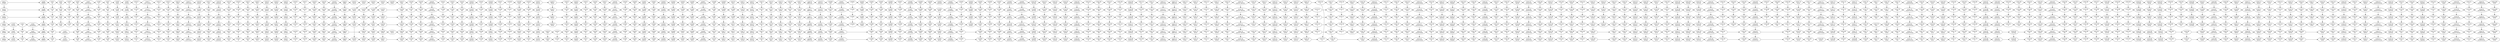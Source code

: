 digraph alignment_graph {
	rankdir=TB
	rank=same
	compound=true
	subgraph w0child {
		rankdir=LR
		rank=same
		"w0#-1" [label="w0#-1
START"]
		"w0#0" [label="w0#0
WHEN"]
		"w0#-1" -> "w0#0"
		"w0#1" [label="w0#1
we"]
		"w0#0" -> "w0#1"
		"w0#2" [label="w0#2
look"]
		"w0#1" -> "w0#2"
		"w0#3" [label="w0#3
to"]
		"w0#2" -> "w0#3"
		"w0#4" [label="w0#4
the"]
		"w0#3" -> "w0#4"
		"w0#5" [label="w0#5
individuals"]
		"w0#4" -> "w0#5"
		"w0#6" [label="w0#6
of"]
		"w0#5" -> "w0#6"
		"w0#7" [label="w0#7
the"]
		"w0#6" -> "w0#7"
		"w0#8" [label="w0#8
same"]
		"w0#7" -> "w0#8"
		"w0#9" [label="w0#9
variety"]
		"w0#8" -> "w0#9"
		"w0#10" [label="w0#10
or"]
		"w0#9" -> "w0#10"
		"w0#11" [label="w0#11
sub-variety"]
		"w0#10" -> "w0#11"
		"w0#12" [label="w0#12
of"]
		"w0#11" -> "w0#12"
		"w0#13" [label="w0#13
our"]
		"w0#12" -> "w0#13"
		"w0#14" [label="w0#14
older"]
		"w0#13" -> "w0#14"
		"w0#15" [label="w0#15
cultivated"]
		"w0#14" -> "w0#15"
		"w0#16" [label="w0#16
plants"]
		"w0#15" -> "w0#16"
		"w0#17" [label="w0#17
and"]
		"w0#16" -> "w0#17"
		"w0#18" [label="w0#18
animals,"]
		"w0#17" -> "w0#18"
		"w0#19" [label="w0#19
one"]
		"w0#18" -> "w0#19"
		"w0#20" [label="w0#20
of"]
		"w0#19" -> "w0#20"
		"w0#21" [label="w0#21
the"]
		"w0#20" -> "w0#21"
		"w0#22" [label="w0#22
first"]
		"w0#21" -> "w0#22"
		"w0#23" [label="w0#23
points"]
		"w0#22" -> "w0#23"
		"w0#24" [label="w0#24
which"]
		"w0#23" -> "w0#24"
		"w0#25" [label="w0#25
strikes"]
		"w0#24" -> "w0#25"
		"w0#26" [label="w0#26
us,"]
		"w0#25" -> "w0#26"
		"w0#27" [label="w0#27
is,"]
		"w0#26" -> "w0#27"
		"w0#28" [label="w0#28
that"]
		"w0#27" -> "w0#28"
		"w0#29" [label="w0#29
they"]
		"w0#28" -> "w0#29"
		"w0#30" [label="w0#30
generally"]
		"w0#29" -> "w0#30"
		"w0#31" [label="w0#31
differ"]
		"w0#30" -> "w0#31"
		"w0#32" [label="w0#32
much"]
		"w0#31" -> "w0#32"
		"w0#33" [label="w0#33
more"]
		"w0#32" -> "w0#33"
		"w0#34" [label="w0#34
from"]
		"w0#33" -> "w0#34"
		"w0#35" [label="w0#35
each"]
		"w0#34" -> "w0#35"
		"w0#36" [label="w0#36
other,"]
		"w0#35" -> "w0#36"
		"w0#37" [label="w0#37
than"]
		"w0#36" -> "w0#37"
		"w0#38" [label="w0#38
do"]
		"w0#37" -> "w0#38"
		"w0#39" [label="w0#39
the"]
		"w0#38" -> "w0#39"
		"w0#40" [label="w0#40
individuals"]
		"w0#39" -> "w0#40"
		"w0#41" [label="w0#41
of"]
		"w0#40" -> "w0#41"
		"w0#42" [label="w0#42
any"]
		"w0#41" -> "w0#42"
		"w0#43" [label="w0#43
one"]
		"w0#42" -> "w0#43"
		"w0#44" [label="w0#44
species"]
		"w0#43" -> "w0#44"
		"w0#45" [label="w0#45
or"]
		"w0#44" -> "w0#45"
		"w0#46" [label="w0#46
variety"]
		"w0#45" -> "w0#46"
		"w0#47" [label="w0#47
in"]
		"w0#46" -> "w0#47"
		"w0#48" [label="w0#48
a"]
		"w0#47" -> "w0#48"
		"w0#49" [label="w0#49
state"]
		"w0#48" -> "w0#49"
		"w0#50" [label="w0#50
of"]
		"w0#49" -> "w0#50"
		"w0#51" [label="w0#51
nature."]
		"w0#50" -> "w0#51"
		"w0#52" [label="w0#52
When"]
		"w0#51" -> "w0#52"
		"w0#53" [label="w0#53
we"]
		"w0#52" -> "w0#53"
		"w0#54" [label="w0#54
reflect"]
		"w0#53" -> "w0#54"
		"w0#55" [label="w0#55
on"]
		"w0#54" -> "w0#55"
		"w0#56" [label="w0#56
the"]
		"w0#55" -> "w0#56"
		"w0#57" [label="w0#57
vast"]
		"w0#56" -> "w0#57"
		"w0#58" [label="w0#58
diversity"]
		"w0#57" -> "w0#58"
		"w0#59" [label="w0#59
of"]
		"w0#58" -> "w0#59"
		"w0#60" [label="w0#60
the"]
		"w0#59" -> "w0#60"
		"w0#61" [label="w0#61
plants"]
		"w0#60" -> "w0#61"
		"w0#62" [label="w0#62
and"]
		"w0#61" -> "w0#62"
		"w0#63" [label="w0#63
animals"]
		"w0#62" -> "w0#63"
		"w0#64" [label="w0#64
which"]
		"w0#63" -> "w0#64"
		"w0#65" [label="w0#65
have"]
		"w0#64" -> "w0#65"
		"w0#66" [label="w0#66
been"]
		"w0#65" -> "w0#66"
		"w0#67" [label="w0#67
cultivated,"]
		"w0#66" -> "w0#67"
		"w0#68" [label="w0#68
and"]
		"w0#67" -> "w0#68"
		"w0#69" [label="w0#69
which"]
		"w0#68" -> "w0#69"
		"w0#70" [label="w0#70
have"]
		"w0#69" -> "w0#70"
		"w0#71" [label="w0#71
varied"]
		"w0#70" -> "w0#71"
		"w0#72" [label="w0#72
during"]
		"w0#71" -> "w0#72"
		"w0#73" [label="w0#73
all"]
		"w0#72" -> "w0#73"
		"w0#74" [label="w0#74
ages"]
		"w0#73" -> "w0#74"
		"w0#75" [label="w0#75
under"]
		"w0#74" -> "w0#75"
		"w0#76" [label="w0#76
the"]
		"w0#75" -> "w0#76"
		"w0#77" [label="w0#77
most"]
		"w0#76" -> "w0#77"
		"w0#78" [label="w0#78
different"]
		"w0#77" -> "w0#78"
		"w0#79" [label="w0#79
climates"]
		"w0#78" -> "w0#79"
		"w0#80" [label="w0#80
and"]
		"w0#79" -> "w0#80"
		"w0#81" [label="w0#81
treatment,"]
		"w0#80" -> "w0#81"
		"w0#82" [label="w0#82
I"]
		"w0#81" -> "w0#82"
		"w0#83" [label="w0#83
think"]
		"w0#82" -> "w0#83"
		"w0#84" [label="w0#84
we"]
		"w0#83" -> "w0#84"
		"w0#85" [label="w0#85
are"]
		"w0#84" -> "w0#85"
		"w0#86" [label="w0#86
driven"]
		"w0#85" -> "w0#86"
		"w0#87" [label="w0#87
to"]
		"w0#86" -> "w0#87"
		"w0#88" [label="w0#88
conclude"]
		"w0#87" -> "w0#88"
		"w0#89" [label="w0#89
that"]
		"w0#88" -> "w0#89"
		"w0#90" [label="w0#90
this"]
		"w0#89" -> "w0#90"
		"w0#91" [label="w0#91
greater"]
		"w0#90" -> "w0#91"
		"w0#92" [label="w0#92
variability"]
		"w0#91" -> "w0#92"
		"w0#93" [label="w0#93
is"]
		"w0#92" -> "w0#93"
		"w0#94" [label="w0#94
simply"]
		"w0#93" -> "w0#94"
		"w0#95" [label="w0#95
due"]
		"w0#94" -> "w0#95"
		"w0#96" [label="w0#96
to"]
		"w0#95" -> "w0#96"
		"w0#97" [label="w0#97
our"]
		"w0#96" -> "w0#97"
		"w0#98" [label="w0#98
domestic"]
		"w0#97" -> "w0#98"
		"w0#99" [label="w0#99
productions"]
		"w0#98" -> "w0#99"
		"w0#100" [label="w0#100
having"]
		"w0#99" -> "w0#100"
		"w0#101" [label="w0#101
been"]
		"w0#100" -> "w0#101"
		"w0#102" [label="w0#102
raised"]
		"w0#101" -> "w0#102"
		"w0#103" [label="w0#103
under"]
		"w0#102" -> "w0#103"
		"w0#104" [label="w0#104
conditions"]
		"w0#103" -> "w0#104"
		"w0#105" [label="w0#105
of"]
		"w0#104" -> "w0#105"
		"w0#106" [label="w0#106
life"]
		"w0#105" -> "w0#106"
		"w0#107" [label="w0#107
not"]
		"w0#106" -> "w0#107"
		"w0#108" [label="w0#108
so"]
		"w0#107" -> "w0#108"
		"w0#109" [label="w0#109
uniform"]
		"w0#108" -> "w0#109"
		"w0#110" [label="w0#110
as,"]
		"w0#109" -> "w0#110"
		"w0#111" [label="w0#111
and"]
		"w0#110" -> "w0#111"
		"w0#112" [label="w0#112
somewhat"]
		"w0#111" -> "w0#112"
		"w0#113" [label="w0#113
different"]
		"w0#112" -> "w0#113"
		"w0#114" [label="w0#114
from,"]
		"w0#113" -> "w0#114"
		"w0#115" [label="w0#115
those"]
		"w0#114" -> "w0#115"
		"w0#116" [label="w0#116
to"]
		"w0#115" -> "w0#116"
		"w0#117" [label="w0#117
which"]
		"w0#116" -> "w0#117"
		"w0#118" [label="w0#118
the"]
		"w0#117" -> "w0#118"
		"w0#119" [label="w0#119
parent-species"]
		"w0#118" -> "w0#119"
		"w0#120" [label="w0#120
have"]
		"w0#119" -> "w0#120"
		"w0#121" [label="w0#121
been"]
		"w0#120" -> "w0#121"
		"w0#122" [label="w0#122
exposed"]
		"w0#121" -> "w0#122"
		"w0#123" [label="w0#123
under"]
		"w0#122" -> "w0#123"
		"w0#124" [label="w0#124
nature."]
		"w0#123" -> "w0#124"
		"w0#125" [label="w0#125
There"]
		"w0#124" -> "w0#125"
		"w0#126" [label="w0#126
is,"]
		"w0#125" -> "w0#126"
		"w0#127" [label="w0#127
also,"]
		"w0#126" -> "w0#127"
		"w0#128" [label="w0#128
I"]
		"w0#127" -> "w0#128"
		"w0#129" [label="w0#129
think,"]
		"w0#128" -> "w0#129"
		"w0#130" [label="w0#130
some"]
		"w0#129" -> "w0#130"
		"w0#131" [label="w0#131
probability"]
		"w0#130" -> "w0#131"
		"w0#132" [label="w0#132
in"]
		"w0#131" -> "w0#132"
		"w0#133" [label="w0#133
the"]
		"w0#132" -> "w0#133"
		"w0#134" [label="w0#134
view"]
		"w0#133" -> "w0#134"
		"w0#135" [label="w0#135
propounded"]
		"w0#134" -> "w0#135"
		"w0#136" [label="w0#136
by"]
		"w0#135" -> "w0#136"
		"w0#137" [label="w0#137
Andrew"]
		"w0#136" -> "w0#137"
		"w0#138" [label="w0#138
Knight,"]
		"w0#137" -> "w0#138"
		"w0#139" [label="w0#139
that"]
		"w0#138" -> "w0#139"
		"w0#140" [label="w0#140
this"]
		"w0#139" -> "w0#140"
		"w0#141" [label="w0#141
variability"]
		"w0#140" -> "w0#141"
		"w0#142" [label="w0#142
may"]
		"w0#141" -> "w0#142"
		"w0#143" [label="w0#143
be"]
		"w0#142" -> "w0#143"
		"w0#144" [label="w0#144
partly"]
		"w0#143" -> "w0#144"
		"w0#145" [label="w0#145
connected"]
		"w0#144" -> "w0#145"
		"w0#146" [label="w0#146
with"]
		"w0#145" -> "w0#146"
		"w0#147" [label="w0#147
excess"]
		"w0#146" -> "w0#147"
		"w0#148" [label="w0#148
of"]
		"w0#147" -> "w0#148"
		"w0#149" [label="w0#149
food."]
		"w0#148" -> "w0#149"
		"w0#150" [label="w0#150
It"]
		"w0#149" -> "w0#150"
		"w0#151" [label="w0#151
seems"]
		"w0#150" -> "w0#151"
		"w0#152" [label="w0#152
pretty"]
		"w0#151" -> "w0#152"
		"w0#153" [label="w0#153
clear"]
		"w0#152" -> "w0#153"
		"w0#154" [label="w0#154
that"]
		"w0#153" -> "w0#154"
		"w0#155" [label="w0#155
organic"]
		"w0#154" -> "w0#155"
		"w0#156" [label="w0#156
beings"]
		"w0#155" -> "w0#156"
		"w0#157" [label="w0#157
must"]
		"w0#156" -> "w0#157"
		"w0#158" [label="w0#158
be"]
		"w0#157" -> "w0#158"
		"w0#159" [label="w0#159
exposed"]
		"w0#158" -> "w0#159"
		"w0#160" [label="w0#160
during"]
		"w0#159" -> "w0#160"
		"w0#161" [label="w0#161
several"]
		"w0#160" -> "w0#161"
		"w0#162" [label="w0#162
generations"]
		"w0#161" -> "w0#162"
		"w0#163" [label="w0#163
to"]
		"w0#162" -> "w0#163"
		"w0#164" [label="w0#164
the"]
		"w0#163" -> "w0#164"
		"w0#165" [label="w0#165
new"]
		"w0#164" -> "w0#165"
		"w0#166" [label="w0#166
conditions"]
		"w0#165" -> "w0#166"
		"w0#167" [label="w0#167
of"]
		"w0#166" -> "w0#167"
		"w0#168" [label="w0#168
life"]
		"w0#167" -> "w0#168"
		"w0#169" [label="w0#169
to"]
		"w0#168" -> "w0#169"
		"w0#170" [label="w0#170
cause"]
		"w0#169" -> "w0#170"
		"w0#171" [label="w0#171
any"]
		"w0#170" -> "w0#171"
		"w0#172" [label="w0#172
appreciable"]
		"w0#171" -> "w0#172"
		"w0#173" [label="w0#173
amount"]
		"w0#172" -> "w0#173"
		"w0#174" [label="w0#174
of"]
		"w0#173" -> "w0#174"
		"w0#175" [label="w0#175
variation;"]
		"w0#174" -> "w0#175"
		"w0#176" [label="w0#176
and"]
		"w0#175" -> "w0#176"
		"w0#177" [label="w0#177
that"]
		"w0#176" -> "w0#177"
		"w0#178" [label="w0#178
when"]
		"w0#177" -> "w0#178"
		"w0#179" [label="w0#179
the"]
		"w0#178" -> "w0#179"
		"w0#180" [label="w0#180
organisation"]
		"w0#179" -> "w0#180"
		"w0#181" [label="w0#181
has"]
		"w0#180" -> "w0#181"
		"w0#182" [label="w0#182
once"]
		"w0#181" -> "w0#182"
		"w0#183" [label="w0#183
begun"]
		"w0#182" -> "w0#183"
		"w0#184" [label="w0#184
to"]
		"w0#183" -> "w0#184"
		"w0#185" [label="w0#185
vary,"]
		"w0#184" -> "w0#185"
		"w0#186" [label="w0#186
it"]
		"w0#185" -> "w0#186"
		"w0#187" [label="w0#187
generally"]
		"w0#186" -> "w0#187"
		"w0#188" [label="w0#188
continues"]
		"w0#187" -> "w0#188"
		"w0#189" [label="w0#189
to"]
		"w0#188" -> "w0#189"
		"w0#190" [label="w0#190
vary"]
		"w0#189" -> "w0#190"
		"w0#191" [label="w0#191
for"]
		"w0#190" -> "w0#191"
		"w0#192" [label="w0#192
many"]
		"w0#191" -> "w0#192"
		"w0#193" [label="w0#193
generations."]
		"w0#192" -> "w0#193"
		"w0#194" [label="w0#194
No"]
		"w0#193" -> "w0#194"
		"w0#195" [label="w0#195
case"]
		"w0#194" -> "w0#195"
		"w0#196" [label="w0#196
is"]
		"w0#195" -> "w0#196"
		"w0#197" [label="w0#197
on"]
		"w0#196" -> "w0#197"
		"w0#198" [label="w0#198
record"]
		"w0#197" -> "w0#198"
		"w0#199" [label="w0#199
of"]
		"w0#198" -> "w0#199"
		"w0#200" [label="w0#200
a"]
		"w0#199" -> "w0#200"
		"w0#201" [label="w0#201
variable"]
		"w0#200" -> "w0#201"
		"w0#202" [label="w0#202
being"]
		"w0#201" -> "w0#202"
		"w0#203" [label="w0#203
ceasing"]
		"w0#202" -> "w0#203"
		"w0#204" [label="w0#204
to"]
		"w0#203" -> "w0#204"
		"w0#205" [label="w0#205
be"]
		"w0#204" -> "w0#205"
		"w0#206" [label="w0#206
variable"]
		"w0#205" -> "w0#206"
		"w0#207" [label="w0#207
under"]
		"w0#206" -> "w0#207"
		"w0#208" [label="w0#208
cultivation."]
		"w0#207" -> "w0#208"
		"w0#209" [label="w0#209
Our"]
		"w0#208" -> "w0#209"
		"w0#210" [label="w0#210
oldest"]
		"w0#209" -> "w0#210"
		"w0#211" [label="w0#211
cultivated"]
		"w0#210" -> "w0#211"
		"w0#212" [label="w0#212
plants,"]
		"w0#211" -> "w0#212"
		"w0#213" [label="w0#213
such"]
		"w0#212" -> "w0#213"
		"w0#214" [label="w0#214
as"]
		"w0#213" -> "w0#214"
		"w0#215" [label="w0#215
wheat,"]
		"w0#214" -> "w0#215"
		"w0#216" [label="w0#216
still"]
		"w0#215" -> "w0#216"
		"w0#217" [label="w0#217
often"]
		"w0#216" -> "w0#217"
		"w0#218" [label="w0#218
yield"]
		"w0#217" -> "w0#218"
		"w0#219" [label="w0#219
new"]
		"w0#218" -> "w0#219"
		"w0#220" [label="w0#220
varieties:"]
		"w0#219" -> "w0#220"
		"w0#221" [label="w0#221
our"]
		"w0#220" -> "w0#221"
		"w0#222" [label="w0#222
oldest"]
		"w0#221" -> "w0#222"
		"w0#223" [label="w0#223
domesticated"]
		"w0#222" -> "w0#223"
		"w0#224" [label="w0#224
animals"]
		"w0#223" -> "w0#224"
		"w0#225" [label="w0#225
are"]
		"w0#224" -> "w0#225"
		"w0#226" [label="w0#226
still"]
		"w0#225" -> "w0#226"
		"w0#227" [label="w0#227
capable"]
		"w0#226" -> "w0#227"
		"w0#228" [label="w0#228
of"]
		"w0#227" -> "w0#228"
		"w0#229" [label="w0#229
rapid"]
		"w0#228" -> "w0#229"
		"w0#230" [label="w0#230
improvement"]
		"w0#229" -> "w0#230"
		"w0#231" [label="w0#231
or"]
		"w0#230" -> "w0#231"
		"w0#232" [label="w0#232
modification."]
		"w0#231" -> "w0#232"
		"w0#1385" [label="w0#1385
END"]
		"w0#232" -> "w0#1385"
	}
	subgraph w1child {
		rankdir=LR
		rank=same
		"w1#-1" [label="w1#-1
START"]
		"w1#0" [label="w1#0
WHEN"]
		"w1#-1" -> "w1#0"
		"w1#1" [label="w1#1
we"]
		"w1#0" -> "w1#1"
		"w1#2" [label="w1#2
look"]
		"w1#1" -> "w1#2"
		"w1#3" [label="w1#3
to"]
		"w1#2" -> "w1#3"
		"w1#4" [label="w1#4
the"]
		"w1#3" -> "w1#4"
		"w1#5" [label="w1#5
individuals"]
		"w1#4" -> "w1#5"
		"w1#6" [label="w1#6
of"]
		"w1#5" -> "w1#6"
		"w1#7" [label="w1#7
the"]
		"w1#6" -> "w1#7"
		"w1#8" [label="w1#8
same"]
		"w1#7" -> "w1#8"
		"w1#9" [label="w1#9
variety"]
		"w1#8" -> "w1#9"
		"w1#10" [label="w1#10
or"]
		"w1#9" -> "w1#10"
		"w1#11" [label="w1#11
sub-variety"]
		"w1#10" -> "w1#11"
		"w1#12" [label="w1#12
of"]
		"w1#11" -> "w1#12"
		"w1#13" [label="w1#13
our"]
		"w1#12" -> "w1#13"
		"w1#14" [label="w1#14
older"]
		"w1#13" -> "w1#14"
		"w1#15" [label="w1#15
cultivated"]
		"w1#14" -> "w1#15"
		"w1#16" [label="w1#16
plants"]
		"w1#15" -> "w1#16"
		"w1#17" [label="w1#17
and"]
		"w1#16" -> "w1#17"
		"w1#18" [label="w1#18
animals,"]
		"w1#17" -> "w1#18"
		"w1#19" [label="w1#19
one"]
		"w1#18" -> "w1#19"
		"w1#20" [label="w1#20
of"]
		"w1#19" -> "w1#20"
		"w1#21" [label="w1#21
the"]
		"w1#20" -> "w1#21"
		"w1#22" [label="w1#22
first"]
		"w1#21" -> "w1#22"
		"w1#23" [label="w1#23
points"]
		"w1#22" -> "w1#23"
		"w1#24" [label="w1#24
which"]
		"w1#23" -> "w1#24"
		"w1#25" [label="w1#25
strikes"]
		"w1#24" -> "w1#25"
		"w1#26" [label="w1#26
us,"]
		"w1#25" -> "w1#26"
		"w1#27" [label="w1#27
is,"]
		"w1#26" -> "w1#27"
		"w1#28" [label="w1#28
that"]
		"w1#27" -> "w1#28"
		"w1#29" [label="w1#29
they"]
		"w1#28" -> "w1#29"
		"w1#30" [label="w1#30
generally"]
		"w1#29" -> "w1#30"
		"w1#31" [label="w1#31
differ"]
		"w1#30" -> "w1#31"
		"w1#32" [label="w1#32
more"]
		"w1#31" -> "w1#32"
		"w1#33" [label="w1#33
from"]
		"w1#32" -> "w1#33"
		"w1#34" [label="w1#34
each"]
		"w1#33" -> "w1#34"
		"w1#35" [label="w1#35
other"]
		"w1#34" -> "w1#35"
		"w1#36" [label="w1#36
than"]
		"w1#35" -> "w1#36"
		"w1#37" [label="w1#37
do"]
		"w1#36" -> "w1#37"
		"w1#38" [label="w1#38
the"]
		"w1#37" -> "w1#38"
		"w1#39" [label="w1#39
individuals"]
		"w1#38" -> "w1#39"
		"w1#40" [label="w1#40
of"]
		"w1#39" -> "w1#40"
		"w1#41" [label="w1#41
any"]
		"w1#40" -> "w1#41"
		"w1#42" [label="w1#42
one"]
		"w1#41" -> "w1#42"
		"w1#43" [label="w1#43
species"]
		"w1#42" -> "w1#43"
		"w1#44" [label="w1#44
or"]
		"w1#43" -> "w1#44"
		"w1#45" [label="w1#45
variety"]
		"w1#44" -> "w1#45"
		"w1#46" [label="w1#46
in"]
		"w1#45" -> "w1#46"
		"w1#47" [label="w1#47
a"]
		"w1#46" -> "w1#47"
		"w1#48" [label="w1#48
state"]
		"w1#47" -> "w1#48"
		"w1#49" [label="w1#49
of"]
		"w1#48" -> "w1#49"
		"w1#50" [label="w1#50
nature."]
		"w1#49" -> "w1#50"
		"w1#51" [label="w1#51
When"]
		"w1#50" -> "w1#51"
		"w1#52" [label="w1#52
we"]
		"w1#51" -> "w1#52"
		"w1#53" [label="w1#53
reflect"]
		"w1#52" -> "w1#53"
		"w1#54" [label="w1#54
on"]
		"w1#53" -> "w1#54"
		"w1#55" [label="w1#55
the"]
		"w1#54" -> "w1#55"
		"w1#56" [label="w1#56
vast"]
		"w1#55" -> "w1#56"
		"w1#57" [label="w1#57
diversity"]
		"w1#56" -> "w1#57"
		"w1#58" [label="w1#58
of"]
		"w1#57" -> "w1#58"
		"w1#59" [label="w1#59
the"]
		"w1#58" -> "w1#59"
		"w1#60" [label="w1#60
plants"]
		"w1#59" -> "w1#60"
		"w1#61" [label="w1#61
and"]
		"w1#60" -> "w1#61"
		"w1#62" [label="w1#62
animals"]
		"w1#61" -> "w1#62"
		"w1#63" [label="w1#63
which"]
		"w1#62" -> "w1#63"
		"w1#64" [label="w1#64
have"]
		"w1#63" -> "w1#64"
		"w1#65" [label="w1#65
been"]
		"w1#64" -> "w1#65"
		"w1#66" [label="w1#66
cultivated,"]
		"w1#65" -> "w1#66"
		"w1#67" [label="w1#67
and"]
		"w1#66" -> "w1#67"
		"w1#68" [label="w1#68
which"]
		"w1#67" -> "w1#68"
		"w1#69" [label="w1#69
have"]
		"w1#68" -> "w1#69"
		"w1#70" [label="w1#70
varied"]
		"w1#69" -> "w1#70"
		"w1#71" [label="w1#71
during"]
		"w1#70" -> "w1#71"
		"w1#72" [label="w1#72
all"]
		"w1#71" -> "w1#72"
		"w1#73" [label="w1#73
ages"]
		"w1#72" -> "w1#73"
		"w1#74" [label="w1#74
under"]
		"w1#73" -> "w1#74"
		"w1#75" [label="w1#75
the"]
		"w1#74" -> "w1#75"
		"w1#76" [label="w1#76
most"]
		"w1#75" -> "w1#76"
		"w1#77" [label="w1#77
different"]
		"w1#76" -> "w1#77"
		"w1#78" [label="w1#78
climates"]
		"w1#77" -> "w1#78"
		"w1#79" [label="w1#79
and"]
		"w1#78" -> "w1#79"
		"w1#80" [label="w1#80
treatment,"]
		"w1#79" -> "w1#80"
		"w1#81" [label="w1#81
I"]
		"w1#80" -> "w1#81"
		"w1#82" [label="w1#82
think"]
		"w1#81" -> "w1#82"
		"w1#83" [label="w1#83
we"]
		"w1#82" -> "w1#83"
		"w1#84" [label="w1#84
are"]
		"w1#83" -> "w1#84"
		"w1#85" [label="w1#85
driven"]
		"w1#84" -> "w1#85"
		"w1#86" [label="w1#86
to"]
		"w1#85" -> "w1#86"
		"w1#87" [label="w1#87
conclude"]
		"w1#86" -> "w1#87"
		"w1#88" [label="w1#88
that"]
		"w1#87" -> "w1#88"
		"w1#89" [label="w1#89
this"]
		"w1#88" -> "w1#89"
		"w1#90" [label="w1#90
great"]
		"w1#89" -> "w1#90"
		"w1#91" [label="w1#91
variability"]
		"w1#90" -> "w1#91"
		"w1#92" [label="w1#92
is"]
		"w1#91" -> "w1#92"
		"w1#93" [label="w1#93
simply"]
		"w1#92" -> "w1#93"
		"w1#94" [label="w1#94
due"]
		"w1#93" -> "w1#94"
		"w1#95" [label="w1#95
to"]
		"w1#94" -> "w1#95"
		"w1#96" [label="w1#96
our"]
		"w1#95" -> "w1#96"
		"w1#97" [label="w1#97
domestic"]
		"w1#96" -> "w1#97"
		"w1#98" [label="w1#98
productions"]
		"w1#97" -> "w1#98"
		"w1#99" [label="w1#99
having"]
		"w1#98" -> "w1#99"
		"w1#100" [label="w1#100
been"]
		"w1#99" -> "w1#100"
		"w1#101" [label="w1#101
raised"]
		"w1#100" -> "w1#101"
		"w1#102" [label="w1#102
under"]
		"w1#101" -> "w1#102"
		"w1#103" [label="w1#103
conditions"]
		"w1#102" -> "w1#103"
		"w1#104" [label="w1#104
of"]
		"w1#103" -> "w1#104"
		"w1#105" [label="w1#105
life"]
		"w1#104" -> "w1#105"
		"w1#106" [label="w1#106
not"]
		"w1#105" -> "w1#106"
		"w1#107" [label="w1#107
so"]
		"w1#106" -> "w1#107"
		"w1#108" [label="w1#108
uniform"]
		"w1#107" -> "w1#108"
		"w1#109" [label="w1#109
as,"]
		"w1#108" -> "w1#109"
		"w1#110" [label="w1#110
and"]
		"w1#109" -> "w1#110"
		"w1#111" [label="w1#111
somewhat"]
		"w1#110" -> "w1#111"
		"w1#112" [label="w1#112
different"]
		"w1#111" -> "w1#112"
		"w1#113" [label="w1#113
from,"]
		"w1#112" -> "w1#113"
		"w1#114" [label="w1#114
those"]
		"w1#113" -> "w1#114"
		"w1#115" [label="w1#115
to"]
		"w1#114" -> "w1#115"
		"w1#116" [label="w1#116
which"]
		"w1#115" -> "w1#116"
		"w1#117" [label="w1#117
the"]
		"w1#116" -> "w1#117"
		"w1#118" [label="w1#118
parent-species"]
		"w1#117" -> "w1#118"
		"w1#119" [label="w1#119
have"]
		"w1#118" -> "w1#119"
		"w1#120" [label="w1#120
been"]
		"w1#119" -> "w1#120"
		"w1#121" [label="w1#121
exposed"]
		"w1#120" -> "w1#121"
		"w1#122" [label="w1#122
under"]
		"w1#121" -> "w1#122"
		"w1#123" [label="w1#123
nature."]
		"w1#122" -> "w1#123"
		"w1#124" [label="w1#124
There"]
		"w1#123" -> "w1#124"
		"w1#125" [label="w1#125
is"]
		"w1#124" -> "w1#125"
		"w1#126" [label="w1#126
also,"]
		"w1#125" -> "w1#126"
		"w1#127" [label="w1#127
I"]
		"w1#126" -> "w1#127"
		"w1#128" [label="w1#128
think,"]
		"w1#127" -> "w1#128"
		"w1#129" [label="w1#129
some"]
		"w1#128" -> "w1#129"
		"w1#130" [label="w1#130
probability"]
		"w1#129" -> "w1#130"
		"w1#131" [label="w1#131
in"]
		"w1#130" -> "w1#131"
		"w1#132" [label="w1#132
the"]
		"w1#131" -> "w1#132"
		"w1#133" [label="w1#133
view"]
		"w1#132" -> "w1#133"
		"w1#134" [label="w1#134
propounded"]
		"w1#133" -> "w1#134"
		"w1#135" [label="w1#135
by"]
		"w1#134" -> "w1#135"
		"w1#136" [label="w1#136
Andrew"]
		"w1#135" -> "w1#136"
		"w1#137" [label="w1#137
Knight,"]
		"w1#136" -> "w1#137"
		"w1#138" [label="w1#138
that"]
		"w1#137" -> "w1#138"
		"w1#139" [label="w1#139
this"]
		"w1#138" -> "w1#139"
		"w1#140" [label="w1#140
variability"]
		"w1#139" -> "w1#140"
		"w1#141" [label="w1#141
may"]
		"w1#140" -> "w1#141"
		"w1#142" [label="w1#142
be"]
		"w1#141" -> "w1#142"
		"w1#143" [label="w1#143
partly"]
		"w1#142" -> "w1#143"
		"w1#144" [label="w1#144
connected"]
		"w1#143" -> "w1#144"
		"w1#145" [label="w1#145
with"]
		"w1#144" -> "w1#145"
		"w1#146" [label="w1#146
excess"]
		"w1#145" -> "w1#146"
		"w1#147" [label="w1#147
of"]
		"w1#146" -> "w1#147"
		"w1#148" [label="w1#148
food."]
		"w1#147" -> "w1#148"
		"w1#149" [label="w1#149
It"]
		"w1#148" -> "w1#149"
		"w1#150" [label="w1#150
seems"]
		"w1#149" -> "w1#150"
		"w1#151" [label="w1#151
pretty"]
		"w1#150" -> "w1#151"
		"w1#152" [label="w1#152
clear"]
		"w1#151" -> "w1#152"
		"w1#153" [label="w1#153
that"]
		"w1#152" -> "w1#153"
		"w1#154" [label="w1#154
organic"]
		"w1#153" -> "w1#154"
		"w1#155" [label="w1#155
beings"]
		"w1#154" -> "w1#155"
		"w1#156" [label="w1#156
must"]
		"w1#155" -> "w1#156"
		"w1#157" [label="w1#157
be"]
		"w1#156" -> "w1#157"
		"w1#158" [label="w1#158
exposed"]
		"w1#157" -> "w1#158"
		"w1#159" [label="w1#159
during"]
		"w1#158" -> "w1#159"
		"w1#160" [label="w1#160
several"]
		"w1#159" -> "w1#160"
		"w1#161" [label="w1#161
generations"]
		"w1#160" -> "w1#161"
		"w1#162" [label="w1#162
to"]
		"w1#161" -> "w1#162"
		"w1#163" [label="w1#163
the"]
		"w1#162" -> "w1#163"
		"w1#164" [label="w1#164
new"]
		"w1#163" -> "w1#164"
		"w1#165" [label="w1#165
conditions"]
		"w1#164" -> "w1#165"
		"w1#166" [label="w1#166
of"]
		"w1#165" -> "w1#166"
		"w1#167" [label="w1#167
life"]
		"w1#166" -> "w1#167"
		"w1#168" [label="w1#168
to"]
		"w1#167" -> "w1#168"
		"w1#169" [label="w1#169
cause"]
		"w1#168" -> "w1#169"
		"w1#170" [label="w1#170
any"]
		"w1#169" -> "w1#170"
		"w1#171" [label="w1#171
appreciable"]
		"w1#170" -> "w1#171"
		"w1#172" [label="w1#172
amount"]
		"w1#171" -> "w1#172"
		"w1#173" [label="w1#173
of"]
		"w1#172" -> "w1#173"
		"w1#174" [label="w1#174
variation;"]
		"w1#173" -> "w1#174"
		"w1#175" [label="w1#175
and"]
		"w1#174" -> "w1#175"
		"w1#176" [label="w1#176
that"]
		"w1#175" -> "w1#176"
		"w1#177" [label="w1#177
when"]
		"w1#176" -> "w1#177"
		"w1#178" [label="w1#178
the"]
		"w1#177" -> "w1#178"
		"w1#179" [label="w1#179
organisation"]
		"w1#178" -> "w1#179"
		"w1#180" [label="w1#180
has"]
		"w1#179" -> "w1#180"
		"w1#181" [label="w1#181
once"]
		"w1#180" -> "w1#181"
		"w1#182" [label="w1#182
begun"]
		"w1#181" -> "w1#182"
		"w1#183" [label="w1#183
to"]
		"w1#182" -> "w1#183"
		"w1#184" [label="w1#184
vary,"]
		"w1#183" -> "w1#184"
		"w1#185" [label="w1#185
it"]
		"w1#184" -> "w1#185"
		"w1#186" [label="w1#186
generally"]
		"w1#185" -> "w1#186"
		"w1#187" [label="w1#187
continues"]
		"w1#186" -> "w1#187"
		"w1#188" [label="w1#188
to"]
		"w1#187" -> "w1#188"
		"w1#189" [label="w1#189
vary"]
		"w1#188" -> "w1#189"
		"w1#190" [label="w1#190
for"]
		"w1#189" -> "w1#190"
		"w1#191" [label="w1#191
many"]
		"w1#190" -> "w1#191"
		"w1#192" [label="w1#192
generations."]
		"w1#191" -> "w1#192"
		"w1#193" [label="w1#193
No"]
		"w1#192" -> "w1#193"
		"w1#194" [label="w1#194
case"]
		"w1#193" -> "w1#194"
		"w1#195" [label="w1#195
is"]
		"w1#194" -> "w1#195"
		"w1#196" [label="w1#196
on"]
		"w1#195" -> "w1#196"
		"w1#197" [label="w1#197
record"]
		"w1#196" -> "w1#197"
		"w1#198" [label="w1#198
of"]
		"w1#197" -> "w1#198"
		"w1#199" [label="w1#199
a"]
		"w1#198" -> "w1#199"
		"w1#200" [label="w1#200
variable"]
		"w1#199" -> "w1#200"
		"w1#201" [label="w1#201
being"]
		"w1#200" -> "w1#201"
		"w1#202" [label="w1#202
ceasing"]
		"w1#201" -> "w1#202"
		"w1#203" [label="w1#203
to"]
		"w1#202" -> "w1#203"
		"w1#204" [label="w1#204
be"]
		"w1#203" -> "w1#204"
		"w1#205" [label="w1#205
variable"]
		"w1#204" -> "w1#205"
		"w1#206" [label="w1#206
under"]
		"w1#205" -> "w1#206"
		"w1#207" [label="w1#207
cultivation."]
		"w1#206" -> "w1#207"
		"w1#208" [label="w1#208
Our"]
		"w1#207" -> "w1#208"
		"w1#209" [label="w1#209
oldest"]
		"w1#208" -> "w1#209"
		"w1#210" [label="w1#210
cultivated"]
		"w1#209" -> "w1#210"
		"w1#211" [label="w1#211
plants,"]
		"w1#210" -> "w1#211"
		"w1#212" [label="w1#212
such"]
		"w1#211" -> "w1#212"
		"w1#213" [label="w1#213
as"]
		"w1#212" -> "w1#213"
		"w1#214" [label="w1#214
wheat,"]
		"w1#213" -> "w1#214"
		"w1#215" [label="w1#215
still"]
		"w1#214" -> "w1#215"
		"w1#216" [label="w1#216
often"]
		"w1#215" -> "w1#216"
		"w1#217" [label="w1#217
yield"]
		"w1#216" -> "w1#217"
		"w1#218" [label="w1#218
new"]
		"w1#217" -> "w1#218"
		"w1#219" [label="w1#219
varieties:"]
		"w1#218" -> "w1#219"
		"w1#220" [label="w1#220
our"]
		"w1#219" -> "w1#220"
		"w1#221" [label="w1#221
oldest"]
		"w1#220" -> "w1#221"
		"w1#222" [label="w1#222
domesticated"]
		"w1#221" -> "w1#222"
		"w1#223" [label="w1#223
animals"]
		"w1#222" -> "w1#223"
		"w1#224" [label="w1#224
are"]
		"w1#223" -> "w1#224"
		"w1#225" [label="w1#225
still"]
		"w1#224" -> "w1#225"
		"w1#226" [label="w1#226
capable"]
		"w1#225" -> "w1#226"
		"w1#227" [label="w1#227
of"]
		"w1#226" -> "w1#227"
		"w1#228" [label="w1#228
rapid"]
		"w1#227" -> "w1#228"
		"w1#229" [label="w1#229
improvement"]
		"w1#228" -> "w1#229"
		"w1#230" [label="w1#230
or"]
		"w1#229" -> "w1#230"
		"w1#231" [label="w1#231
modification."]
		"w1#230" -> "w1#231"
		"w1#1385" [label="w1#1385
END"]
		"w1#231" -> "w1#1385"
	}
	subgraph w2child {
		rankdir=LR
		rank=same
		"w2#-1" [label="w2#-1
START"]
		"w2#0" [label="w2#0
WHEN"]
		"w2#-1" -> "w2#0"
		"w2#1" [label="w2#1
we"]
		"w2#0" -> "w2#1"
		"w2#2" [label="w2#2
look"]
		"w2#1" -> "w2#2"
		"w2#3" [label="w2#3
to"]
		"w2#2" -> "w2#3"
		"w2#4" [label="w2#4
the"]
		"w2#3" -> "w2#4"
		"w2#5" [label="w2#5
individuals"]
		"w2#4" -> "w2#5"
		"w2#6" [label="w2#6
of"]
		"w2#5" -> "w2#6"
		"w2#7" [label="w2#7
the"]
		"w2#6" -> "w2#7"
		"w2#8" [label="w2#8
same"]
		"w2#7" -> "w2#8"
		"w2#9" [label="w2#9
variety"]
		"w2#8" -> "w2#9"
		"w2#10" [label="w2#10
or"]
		"w2#9" -> "w2#10"
		"w2#11" [label="w2#11
sub-variety"]
		"w2#10" -> "w2#11"
		"w2#12" [label="w2#12
of"]
		"w2#11" -> "w2#12"
		"w2#13" [label="w2#13
our"]
		"w2#12" -> "w2#13"
		"w2#14" [label="w2#14
older"]
		"w2#13" -> "w2#14"
		"w2#15" [label="w2#15
cultivated"]
		"w2#14" -> "w2#15"
		"w2#16" [label="w2#16
plants"]
		"w2#15" -> "w2#16"
		"w2#17" [label="w2#17
and"]
		"w2#16" -> "w2#17"
		"w2#18" [label="w2#18
animals,"]
		"w2#17" -> "w2#18"
		"w2#19" [label="w2#19
one"]
		"w2#18" -> "w2#19"
		"w2#20" [label="w2#20
of"]
		"w2#19" -> "w2#20"
		"w2#21" [label="w2#21
the"]
		"w2#20" -> "w2#21"
		"w2#22" [label="w2#22
first"]
		"w2#21" -> "w2#22"
		"w2#23" [label="w2#23
points"]
		"w2#22" -> "w2#23"
		"w2#24" [label="w2#24
which"]
		"w2#23" -> "w2#24"
		"w2#25" [label="w2#25
strikes"]
		"w2#24" -> "w2#25"
		"w2#26" [label="w2#26
us,"]
		"w2#25" -> "w2#26"
		"w2#27" [label="w2#27
is,"]
		"w2#26" -> "w2#27"
		"w2#28" [label="w2#28
that"]
		"w2#27" -> "w2#28"
		"w2#29" [label="w2#29
they"]
		"w2#28" -> "w2#29"
		"w2#30" [label="w2#30
generally"]
		"w2#29" -> "w2#30"
		"w2#31" [label="w2#31
differ"]
		"w2#30" -> "w2#31"
		"w2#32" [label="w2#32
more"]
		"w2#31" -> "w2#32"
		"w2#33" [label="w2#33
from"]
		"w2#32" -> "w2#33"
		"w2#34" [label="w2#34
each"]
		"w2#33" -> "w2#34"
		"w2#35" [label="w2#35
other"]
		"w2#34" -> "w2#35"
		"w2#36" [label="w2#36
than"]
		"w2#35" -> "w2#36"
		"w2#37" [label="w2#37
do"]
		"w2#36" -> "w2#37"
		"w2#38" [label="w2#38
the"]
		"w2#37" -> "w2#38"
		"w2#39" [label="w2#39
individuals"]
		"w2#38" -> "w2#39"
		"w2#40" [label="w2#40
of"]
		"w2#39" -> "w2#40"
		"w2#41" [label="w2#41
any"]
		"w2#40" -> "w2#41"
		"w2#42" [label="w2#42
one"]
		"w2#41" -> "w2#42"
		"w2#43" [label="w2#43
species"]
		"w2#42" -> "w2#43"
		"w2#44" [label="w2#44
or"]
		"w2#43" -> "w2#44"
		"w2#45" [label="w2#45
variety"]
		"w2#44" -> "w2#45"
		"w2#46" [label="w2#46
in"]
		"w2#45" -> "w2#46"
		"w2#47" [label="w2#47
a"]
		"w2#46" -> "w2#47"
		"w2#48" [label="w2#48
state"]
		"w2#47" -> "w2#48"
		"w2#49" [label="w2#49
of"]
		"w2#48" -> "w2#49"
		"w2#50" [label="w2#50
nature."]
		"w2#49" -> "w2#50"
		"w2#51" [label="w2#51
When"]
		"w2#50" -> "w2#51"
		"w2#52" [label="w2#52
we"]
		"w2#51" -> "w2#52"
		"w2#53" [label="w2#53
reflect"]
		"w2#52" -> "w2#53"
		"w2#54" [label="w2#54
on"]
		"w2#53" -> "w2#54"
		"w2#55" [label="w2#55
the"]
		"w2#54" -> "w2#55"
		"w2#56" [label="w2#56
vast"]
		"w2#55" -> "w2#56"
		"w2#57" [label="w2#57
diversity"]
		"w2#56" -> "w2#57"
		"w2#58" [label="w2#58
of"]
		"w2#57" -> "w2#58"
		"w2#59" [label="w2#59
the"]
		"w2#58" -> "w2#59"
		"w2#60" [label="w2#60
plants"]
		"w2#59" -> "w2#60"
		"w2#61" [label="w2#61
and"]
		"w2#60" -> "w2#61"
		"w2#62" [label="w2#62
animals"]
		"w2#61" -> "w2#62"
		"w2#63" [label="w2#63
which"]
		"w2#62" -> "w2#63"
		"w2#64" [label="w2#64
have"]
		"w2#63" -> "w2#64"
		"w2#65" [label="w2#65
been"]
		"w2#64" -> "w2#65"
		"w2#66" [label="w2#66
cultivated,"]
		"w2#65" -> "w2#66"
		"w2#67" [label="w2#67
and"]
		"w2#66" -> "w2#67"
		"w2#68" [label="w2#68
which"]
		"w2#67" -> "w2#68"
		"w2#69" [label="w2#69
have"]
		"w2#68" -> "w2#69"
		"w2#70" [label="w2#70
varied"]
		"w2#69" -> "w2#70"
		"w2#71" [label="w2#71
during"]
		"w2#70" -> "w2#71"
		"w2#72" [label="w2#72
all"]
		"w2#71" -> "w2#72"
		"w2#73" [label="w2#73
ages"]
		"w2#72" -> "w2#73"
		"w2#74" [label="w2#74
under"]
		"w2#73" -> "w2#74"
		"w2#75" [label="w2#75
the"]
		"w2#74" -> "w2#75"
		"w2#76" [label="w2#76
most"]
		"w2#75" -> "w2#76"
		"w2#77" [label="w2#77
different"]
		"w2#76" -> "w2#77"
		"w2#78" [label="w2#78
climates"]
		"w2#77" -> "w2#78"
		"w2#79" [label="w2#79
and"]
		"w2#78" -> "w2#79"
		"w2#80" [label="w2#80
treatment,"]
		"w2#79" -> "w2#80"
		"w2#81" [label="w2#81
I"]
		"w2#80" -> "w2#81"
		"w2#82" [label="w2#82
think"]
		"w2#81" -> "w2#82"
		"w2#83" [label="w2#83
we"]
		"w2#82" -> "w2#83"
		"w2#84" [label="w2#84
are"]
		"w2#83" -> "w2#84"
		"w2#85" [label="w2#85
driven"]
		"w2#84" -> "w2#85"
		"w2#86" [label="w2#86
to"]
		"w2#85" -> "w2#86"
		"w2#87" [label="w2#87
conclude"]
		"w2#86" -> "w2#87"
		"w2#88" [label="w2#88
that"]
		"w2#87" -> "w2#88"
		"w2#89" [label="w2#89
this"]
		"w2#88" -> "w2#89"
		"w2#90" [label="w2#90
great"]
		"w2#89" -> "w2#90"
		"w2#91" [label="w2#91
variability"]
		"w2#90" -> "w2#91"
		"w2#92" [label="w2#92
is"]
		"w2#91" -> "w2#92"
		"w2#93" [label="w2#93
simply"]
		"w2#92" -> "w2#93"
		"w2#94" [label="w2#94
due"]
		"w2#93" -> "w2#94"
		"w2#95" [label="w2#95
to"]
		"w2#94" -> "w2#95"
		"w2#96" [label="w2#96
our"]
		"w2#95" -> "w2#96"
		"w2#97" [label="w2#97
domestic"]
		"w2#96" -> "w2#97"
		"w2#98" [label="w2#98
productions"]
		"w2#97" -> "w2#98"
		"w2#99" [label="w2#99
having"]
		"w2#98" -> "w2#99"
		"w2#100" [label="w2#100
been"]
		"w2#99" -> "w2#100"
		"w2#101" [label="w2#101
raised"]
		"w2#100" -> "w2#101"
		"w2#102" [label="w2#102
under"]
		"w2#101" -> "w2#102"
		"w2#103" [label="w2#103
conditions"]
		"w2#102" -> "w2#103"
		"w2#104" [label="w2#104
of"]
		"w2#103" -> "w2#104"
		"w2#105" [label="w2#105
life"]
		"w2#104" -> "w2#105"
		"w2#106" [label="w2#106
not"]
		"w2#105" -> "w2#106"
		"w2#107" [label="w2#107
so"]
		"w2#106" -> "w2#107"
		"w2#108" [label="w2#108
uniform"]
		"w2#107" -> "w2#108"
		"w2#109" [label="w2#109
as,"]
		"w2#108" -> "w2#109"
		"w2#110" [label="w2#110
and"]
		"w2#109" -> "w2#110"
		"w2#111" [label="w2#111
somewhat"]
		"w2#110" -> "w2#111"
		"w2#112" [label="w2#112
different"]
		"w2#111" -> "w2#112"
		"w2#113" [label="w2#113
from,"]
		"w2#112" -> "w2#113"
		"w2#114" [label="w2#114
those"]
		"w2#113" -> "w2#114"
		"w2#115" [label="w2#115
to"]
		"w2#114" -> "w2#115"
		"w2#116" [label="w2#116
which"]
		"w2#115" -> "w2#116"
		"w2#117" [label="w2#117
the"]
		"w2#116" -> "w2#117"
		"w2#118" [label="w2#118
parent-species"]
		"w2#117" -> "w2#118"
		"w2#119" [label="w2#119
have"]
		"w2#118" -> "w2#119"
		"w2#120" [label="w2#120
been"]
		"w2#119" -> "w2#120"
		"w2#121" [label="w2#121
exposed"]
		"w2#120" -> "w2#121"
		"w2#122" [label="w2#122
under"]
		"w2#121" -> "w2#122"
		"w2#123" [label="w2#123
nature."]
		"w2#122" -> "w2#123"
		"w2#124" [label="w2#124
There"]
		"w2#123" -> "w2#124"
		"w2#125" [label="w2#125
is"]
		"w2#124" -> "w2#125"
		"w2#126" [label="w2#126
also,"]
		"w2#125" -> "w2#126"
		"w2#127" [label="w2#127
I"]
		"w2#126" -> "w2#127"
		"w2#128" [label="w2#128
think,"]
		"w2#127" -> "w2#128"
		"w2#129" [label="w2#129
some"]
		"w2#128" -> "w2#129"
		"w2#130" [label="w2#130
probability"]
		"w2#129" -> "w2#130"
		"w2#131" [label="w2#131
in"]
		"w2#130" -> "w2#131"
		"w2#132" [label="w2#132
the"]
		"w2#131" -> "w2#132"
		"w2#133" [label="w2#133
view"]
		"w2#132" -> "w2#133"
		"w2#134" [label="w2#134
propounded"]
		"w2#133" -> "w2#134"
		"w2#135" [label="w2#135
by"]
		"w2#134" -> "w2#135"
		"w2#136" [label="w2#136
Andrew"]
		"w2#135" -> "w2#136"
		"w2#137" [label="w2#137
Knight,"]
		"w2#136" -> "w2#137"
		"w2#138" [label="w2#138
that"]
		"w2#137" -> "w2#138"
		"w2#139" [label="w2#139
this"]
		"w2#138" -> "w2#139"
		"w2#140" [label="w2#140
variability"]
		"w2#139" -> "w2#140"
		"w2#141" [label="w2#141
may"]
		"w2#140" -> "w2#141"
		"w2#142" [label="w2#142
be"]
		"w2#141" -> "w2#142"
		"w2#143" [label="w2#143
partly"]
		"w2#142" -> "w2#143"
		"w2#144" [label="w2#144
connected"]
		"w2#143" -> "w2#144"
		"w2#145" [label="w2#145
with"]
		"w2#144" -> "w2#145"
		"w2#146" [label="w2#146
excess"]
		"w2#145" -> "w2#146"
		"w2#147" [label="w2#147
of"]
		"w2#146" -> "w2#147"
		"w2#148" [label="w2#148
food."]
		"w2#147" -> "w2#148"
		"w2#149" [label="w2#149
It"]
		"w2#148" -> "w2#149"
		"w2#150" [label="w2#150
seems"]
		"w2#149" -> "w2#150"
		"w2#151" [label="w2#151
pretty"]
		"w2#150" -> "w2#151"
		"w2#152" [label="w2#152
clear"]
		"w2#151" -> "w2#152"
		"w2#153" [label="w2#153
that"]
		"w2#152" -> "w2#153"
		"w2#154" [label="w2#154
organic"]
		"w2#153" -> "w2#154"
		"w2#155" [label="w2#155
beings"]
		"w2#154" -> "w2#155"
		"w2#156" [label="w2#156
must"]
		"w2#155" -> "w2#156"
		"w2#157" [label="w2#157
be"]
		"w2#156" -> "w2#157"
		"w2#158" [label="w2#158
exposed"]
		"w2#157" -> "w2#158"
		"w2#159" [label="w2#159
during"]
		"w2#158" -> "w2#159"
		"w2#160" [label="w2#160
several"]
		"w2#159" -> "w2#160"
		"w2#161" [label="w2#161
generations"]
		"w2#160" -> "w2#161"
		"w2#162" [label="w2#162
to"]
		"w2#161" -> "w2#162"
		"w2#163" [label="w2#163
the"]
		"w2#162" -> "w2#163"
		"w2#164" [label="w2#164
new"]
		"w2#163" -> "w2#164"
		"w2#165" [label="w2#165
conditions"]
		"w2#164" -> "w2#165"
		"w2#166" [label="w2#166
of"]
		"w2#165" -> "w2#166"
		"w2#167" [label="w2#167
life"]
		"w2#166" -> "w2#167"
		"w2#168" [label="w2#168
to"]
		"w2#167" -> "w2#168"
		"w2#169" [label="w2#169
cause"]
		"w2#168" -> "w2#169"
		"w2#170" [label="w2#170
any"]
		"w2#169" -> "w2#170"
		"w2#171" [label="w2#171
appreciable"]
		"w2#170" -> "w2#171"
		"w2#172" [label="w2#172
amount"]
		"w2#171" -> "w2#172"
		"w2#173" [label="w2#173
of"]
		"w2#172" -> "w2#173"
		"w2#174" [label="w2#174
variation;"]
		"w2#173" -> "w2#174"
		"w2#175" [label="w2#175
and"]
		"w2#174" -> "w2#175"
		"w2#176" [label="w2#176
that"]
		"w2#175" -> "w2#176"
		"w2#177" [label="w2#177
when"]
		"w2#176" -> "w2#177"
		"w2#178" [label="w2#178
the"]
		"w2#177" -> "w2#178"
		"w2#179" [label="w2#179
organisation"]
		"w2#178" -> "w2#179"
		"w2#180" [label="w2#180
has"]
		"w2#179" -> "w2#180"
		"w2#181" [label="w2#181
once"]
		"w2#180" -> "w2#181"
		"w2#182" [label="w2#182
begun"]
		"w2#181" -> "w2#182"
		"w2#183" [label="w2#183
to"]
		"w2#182" -> "w2#183"
		"w2#184" [label="w2#184
vary,"]
		"w2#183" -> "w2#184"
		"w2#185" [label="w2#185
it"]
		"w2#184" -> "w2#185"
		"w2#186" [label="w2#186
generally"]
		"w2#185" -> "w2#186"
		"w2#187" [label="w2#187
continues"]
		"w2#186" -> "w2#187"
		"w2#188" [label="w2#188
to"]
		"w2#187" -> "w2#188"
		"w2#189" [label="w2#189
vary"]
		"w2#188" -> "w2#189"
		"w2#190" [label="w2#190
for"]
		"w2#189" -> "w2#190"
		"w2#191" [label="w2#191
many"]
		"w2#190" -> "w2#191"
		"w2#192" [label="w2#192
generations."]
		"w2#191" -> "w2#192"
		"w2#193" [label="w2#193
No"]
		"w2#192" -> "w2#193"
		"w2#194" [label="w2#194
case"]
		"w2#193" -> "w2#194"
		"w2#195" [label="w2#195
is"]
		"w2#194" -> "w2#195"
		"w2#196" [label="w2#196
on"]
		"w2#195" -> "w2#196"
		"w2#197" [label="w2#197
record"]
		"w2#196" -> "w2#197"
		"w2#198" [label="w2#198
of"]
		"w2#197" -> "w2#198"
		"w2#199" [label="w2#199
a"]
		"w2#198" -> "w2#199"
		"w2#200" [label="w2#200
variable"]
		"w2#199" -> "w2#200"
		"w2#201" [label="w2#201
being"]
		"w2#200" -> "w2#201"
		"w2#202" [label="w2#202
ceasing"]
		"w2#201" -> "w2#202"
		"w2#203" [label="w2#203
to"]
		"w2#202" -> "w2#203"
		"w2#204" [label="w2#204
be"]
		"w2#203" -> "w2#204"
		"w2#205" [label="w2#205
variable"]
		"w2#204" -> "w2#205"
		"w2#206" [label="w2#206
under"]
		"w2#205" -> "w2#206"
		"w2#207" [label="w2#207
cultivation."]
		"w2#206" -> "w2#207"
		"w2#208" [label="w2#208
Our"]
		"w2#207" -> "w2#208"
		"w2#209" [label="w2#209
oldest"]
		"w2#208" -> "w2#209"
		"w2#210" [label="w2#210
cultivated"]
		"w2#209" -> "w2#210"
		"w2#211" [label="w2#211
plants,"]
		"w2#210" -> "w2#211"
		"w2#212" [label="w2#212
such"]
		"w2#211" -> "w2#212"
		"w2#213" [label="w2#213
as"]
		"w2#212" -> "w2#213"
		"w2#214" [label="w2#214
wheat,"]
		"w2#213" -> "w2#214"
		"w2#215" [label="w2#215
still"]
		"w2#214" -> "w2#215"
		"w2#216" [label="w2#216
often"]
		"w2#215" -> "w2#216"
		"w2#217" [label="w2#217
yield"]
		"w2#216" -> "w2#217"
		"w2#218" [label="w2#218
new"]
		"w2#217" -> "w2#218"
		"w2#219" [label="w2#219
varieties:"]
		"w2#218" -> "w2#219"
		"w2#220" [label="w2#220
our"]
		"w2#219" -> "w2#220"
		"w2#221" [label="w2#221
oldest"]
		"w2#220" -> "w2#221"
		"w2#222" [label="w2#222
domesticated"]
		"w2#221" -> "w2#222"
		"w2#223" [label="w2#223
animals"]
		"w2#222" -> "w2#223"
		"w2#224" [label="w2#224
are"]
		"w2#223" -> "w2#224"
		"w2#225" [label="w2#225
still"]
		"w2#224" -> "w2#225"
		"w2#226" [label="w2#226
capable"]
		"w2#225" -> "w2#226"
		"w2#227" [label="w2#227
of"]
		"w2#226" -> "w2#227"
		"w2#228" [label="w2#228
rapid"]
		"w2#227" -> "w2#228"
		"w2#229" [label="w2#229
improvement"]
		"w2#228" -> "w2#229"
		"w2#230" [label="w2#230
or"]
		"w2#229" -> "w2#230"
		"w2#231" [label="w2#231
modification."]
		"w2#230" -> "w2#231"
		"w2#1385" [label="w2#1385
END"]
		"w2#231" -> "w2#1385"
	}
	subgraph w3child {
		rankdir=LR
		rank=same
		"w3#-1" [label="w3#-1
START"]
		"w3#0" [label="w3#0
Causes"]
		"w3#-1" -> "w3#0"
		"w3#1" [label="w3#1
of"]
		"w3#0" -> "w3#1"
		"w3#2" [label="w3#2
Variability."]
		"w3#1" -> "w3#2"
		"w3#3" [label="w3#3
WHEN"]
		"w3#2" -> "w3#3"
		"w3#4" [label="w3#4
we"]
		"w3#3" -> "w3#4"
		"w3#5" [label="w3#5
look"]
		"w3#4" -> "w3#5"
		"w3#6" [label="w3#6
to"]
		"w3#5" -> "w3#6"
		"w3#7" [label="w3#7
the"]
		"w3#6" -> "w3#7"
		"w3#8" [label="w3#8
individuals"]
		"w3#7" -> "w3#8"
		"w3#9" [label="w3#9
of"]
		"w3#8" -> "w3#9"
		"w3#10" [label="w3#10
the"]
		"w3#9" -> "w3#10"
		"w3#11" [label="w3#11
same"]
		"w3#10" -> "w3#11"
		"w3#12" [label="w3#12
variety"]
		"w3#11" -> "w3#12"
		"w3#13" [label="w3#13
or"]
		"w3#12" -> "w3#13"
		"w3#14" [label="w3#14
sub-variety"]
		"w3#13" -> "w3#14"
		"w3#15" [label="w3#15
of"]
		"w3#14" -> "w3#15"
		"w3#16" [label="w3#16
our"]
		"w3#15" -> "w3#16"
		"w3#17" [label="w3#17
older"]
		"w3#16" -> "w3#17"
		"w3#18" [label="w3#18
cultivated"]
		"w3#17" -> "w3#18"
		"w3#19" [label="w3#19
plants"]
		"w3#18" -> "w3#19"
		"w3#20" [label="w3#20
and"]
		"w3#19" -> "w3#20"
		"w3#21" [label="w3#21
animals,"]
		"w3#20" -> "w3#21"
		"w3#22" [label="w3#22
one"]
		"w3#21" -> "w3#22"
		"w3#23" [label="w3#23
of"]
		"w3#22" -> "w3#23"
		"w3#24" [label="w3#24
the"]
		"w3#23" -> "w3#24"
		"w3#25" [label="w3#25
first"]
		"w3#24" -> "w3#25"
		"w3#26" [label="w3#26
points"]
		"w3#25" -> "w3#26"
		"w3#27" [label="w3#27
which"]
		"w3#26" -> "w3#27"
		"w3#28" [label="w3#28
strikes"]
		"w3#27" -> "w3#28"
		"w3#29" [label="w3#29
us,"]
		"w3#28" -> "w3#29"
		"w3#30" [label="w3#30
is,"]
		"w3#29" -> "w3#30"
		"w3#31" [label="w3#31
that"]
		"w3#30" -> "w3#31"
		"w3#32" [label="w3#32
they"]
		"w3#31" -> "w3#32"
		"w3#33" [label="w3#33
generally"]
		"w3#32" -> "w3#33"
		"w3#34" [label="w3#34
differ"]
		"w3#33" -> "w3#34"
		"w3#35" [label="w3#35
more"]
		"w3#34" -> "w3#35"
		"w3#36" [label="w3#36
from"]
		"w3#35" -> "w3#36"
		"w3#37" [label="w3#37
each"]
		"w3#36" -> "w3#37"
		"w3#38" [label="w3#38
other"]
		"w3#37" -> "w3#38"
		"w3#39" [label="w3#39
than"]
		"w3#38" -> "w3#39"
		"w3#40" [label="w3#40
do"]
		"w3#39" -> "w3#40"
		"w3#41" [label="w3#41
the"]
		"w3#40" -> "w3#41"
		"w3#42" [label="w3#42
individuals"]
		"w3#41" -> "w3#42"
		"w3#43" [label="w3#43
of"]
		"w3#42" -> "w3#43"
		"w3#44" [label="w3#44
any"]
		"w3#43" -> "w3#44"
		"w3#45" [label="w3#45
one"]
		"w3#44" -> "w3#45"
		"w3#46" [label="w3#46
species"]
		"w3#45" -> "w3#46"
		"w3#47" [label="w3#47
or"]
		"w3#46" -> "w3#47"
		"w3#48" [label="w3#48
variety"]
		"w3#47" -> "w3#48"
		"w3#49" [label="w3#49
in"]
		"w3#48" -> "w3#49"
		"w3#50" [label="w3#50
a"]
		"w3#49" -> "w3#50"
		"w3#51" [label="w3#51
state"]
		"w3#50" -> "w3#51"
		"w3#52" [label="w3#52
of"]
		"w3#51" -> "w3#52"
		"w3#53" [label="w3#53
nature."]
		"w3#52" -> "w3#53"
		"w3#54" [label="w3#54
When"]
		"w3#53" -> "w3#54"
		"w3#55" [label="w3#55
we"]
		"w3#54" -> "w3#55"
		"w3#56" [label="w3#56
reflect"]
		"w3#55" -> "w3#56"
		"w3#57" [label="w3#57
on"]
		"w3#56" -> "w3#57"
		"w3#58" [label="w3#58
the"]
		"w3#57" -> "w3#58"
		"w3#59" [label="w3#59
vast"]
		"w3#58" -> "w3#59"
		"w3#60" [label="w3#60
diversity"]
		"w3#59" -> "w3#60"
		"w3#61" [label="w3#61
of"]
		"w3#60" -> "w3#61"
		"w3#62" [label="w3#62
the"]
		"w3#61" -> "w3#62"
		"w3#63" [label="w3#63
plants"]
		"w3#62" -> "w3#63"
		"w3#64" [label="w3#64
and"]
		"w3#63" -> "w3#64"
		"w3#65" [label="w3#65
animals"]
		"w3#64" -> "w3#65"
		"w3#66" [label="w3#66
which"]
		"w3#65" -> "w3#66"
		"w3#67" [label="w3#67
have"]
		"w3#66" -> "w3#67"
		"w3#68" [label="w3#68
been"]
		"w3#67" -> "w3#68"
		"w3#69" [label="w3#69
cultivated,"]
		"w3#68" -> "w3#69"
		"w3#70" [label="w3#70
and"]
		"w3#69" -> "w3#70"
		"w3#71" [label="w3#71
which"]
		"w3#70" -> "w3#71"
		"w3#72" [label="w3#72
have"]
		"w3#71" -> "w3#72"
		"w3#73" [label="w3#73
varied"]
		"w3#72" -> "w3#73"
		"w3#74" [label="w3#74
during"]
		"w3#73" -> "w3#74"
		"w3#75" [label="w3#75
all"]
		"w3#74" -> "w3#75"
		"w3#76" [label="w3#76
ages"]
		"w3#75" -> "w3#76"
		"w3#77" [label="w3#77
under"]
		"w3#76" -> "w3#77"
		"w3#78" [label="w3#78
the"]
		"w3#77" -> "w3#78"
		"w3#79" [label="w3#79
most"]
		"w3#78" -> "w3#79"
		"w3#80" [label="w3#80
different"]
		"w3#79" -> "w3#80"
		"w3#81" [label="w3#81
climates"]
		"w3#80" -> "w3#81"
		"w3#82" [label="w3#82
and"]
		"w3#81" -> "w3#82"
		"w3#83" [label="w3#83
treatment,"]
		"w3#82" -> "w3#83"
		"w3#84" [label="w3#84
I"]
		"w3#83" -> "w3#84"
		"w3#85" [label="w3#85
think"]
		"w3#84" -> "w3#85"
		"w3#86" [label="w3#86
we"]
		"w3#85" -> "w3#86"
		"w3#87" [label="w3#87
are"]
		"w3#86" -> "w3#87"
		"w3#88" [label="w3#88
driven"]
		"w3#87" -> "w3#88"
		"w3#89" [label="w3#89
to"]
		"w3#88" -> "w3#89"
		"w3#90" [label="w3#90
conclude"]
		"w3#89" -> "w3#90"
		"w3#91" [label="w3#91
that"]
		"w3#90" -> "w3#91"
		"w3#92" [label="w3#92
this"]
		"w3#91" -> "w3#92"
		"w3#93" [label="w3#93
great"]
		"w3#92" -> "w3#93"
		"w3#94" [label="w3#94
variability"]
		"w3#93" -> "w3#94"
		"w3#95" [label="w3#95
is"]
		"w3#94" -> "w3#95"
		"w3#96" [label="w3#96
simply"]
		"w3#95" -> "w3#96"
		"w3#97" [label="w3#97
due"]
		"w3#96" -> "w3#97"
		"w3#98" [label="w3#98
to"]
		"w3#97" -> "w3#98"
		"w3#99" [label="w3#99
our"]
		"w3#98" -> "w3#99"
		"w3#100" [label="w3#100
domestic"]
		"w3#99" -> "w3#100"
		"w3#101" [label="w3#101
productions"]
		"w3#100" -> "w3#101"
		"w3#102" [label="w3#102
having"]
		"w3#101" -> "w3#102"
		"w3#103" [label="w3#103
been"]
		"w3#102" -> "w3#103"
		"w3#104" [label="w3#104
raised"]
		"w3#103" -> "w3#104"
		"w3#105" [label="w3#105
under"]
		"w3#104" -> "w3#105"
		"w3#106" [label="w3#106
conditions"]
		"w3#105" -> "w3#106"
		"w3#107" [label="w3#107
of"]
		"w3#106" -> "w3#107"
		"w3#108" [label="w3#108
life"]
		"w3#107" -> "w3#108"
		"w3#109" [label="w3#109
not"]
		"w3#108" -> "w3#109"
		"w3#110" [label="w3#110
so"]
		"w3#109" -> "w3#110"
		"w3#111" [label="w3#111
uniform"]
		"w3#110" -> "w3#111"
		"w3#112" [label="w3#112
as,"]
		"w3#111" -> "w3#112"
		"w3#113" [label="w3#113
and"]
		"w3#112" -> "w3#113"
		"w3#114" [label="w3#114
somewhat"]
		"w3#113" -> "w3#114"
		"w3#115" [label="w3#115
different"]
		"w3#114" -> "w3#115"
		"w3#116" [label="w3#116
from,"]
		"w3#115" -> "w3#116"
		"w3#117" [label="w3#117
those"]
		"w3#116" -> "w3#117"
		"w3#118" [label="w3#118
to"]
		"w3#117" -> "w3#118"
		"w3#119" [label="w3#119
which"]
		"w3#118" -> "w3#119"
		"w3#120" [label="w3#120
the"]
		"w3#119" -> "w3#120"
		"w3#121" [label="w3#121
parent-species"]
		"w3#120" -> "w3#121"
		"w3#122" [label="w3#122
have"]
		"w3#121" -> "w3#122"
		"w3#123" [label="w3#123
been"]
		"w3#122" -> "w3#123"
		"w3#124" [label="w3#124
exposed"]
		"w3#123" -> "w3#124"
		"w3#125" [label="w3#125
under"]
		"w3#124" -> "w3#125"
		"w3#126" [label="w3#126
nature."]
		"w3#125" -> "w3#126"
		"w3#127" [label="w3#127
There"]
		"w3#126" -> "w3#127"
		"w3#128" [label="w3#128
is"]
		"w3#127" -> "w3#128"
		"w3#129" [label="w3#129
also,"]
		"w3#128" -> "w3#129"
		"w3#130" [label="w3#130
I"]
		"w3#129" -> "w3#130"
		"w3#131" [label="w3#131
think,"]
		"w3#130" -> "w3#131"
		"w3#132" [label="w3#132
some"]
		"w3#131" -> "w3#132"
		"w3#133" [label="w3#133
probability"]
		"w3#132" -> "w3#133"
		"w3#134" [label="w3#134
in"]
		"w3#133" -> "w3#134"
		"w3#135" [label="w3#135
the"]
		"w3#134" -> "w3#135"
		"w3#136" [label="w3#136
view"]
		"w3#135" -> "w3#136"
		"w3#137" [label="w3#137
propounded"]
		"w3#136" -> "w3#137"
		"w3#138" [label="w3#138
by"]
		"w3#137" -> "w3#138"
		"w3#139" [label="w3#139
Andrew"]
		"w3#138" -> "w3#139"
		"w3#140" [label="w3#140
Knight,"]
		"w3#139" -> "w3#140"
		"w3#141" [label="w3#141
that"]
		"w3#140" -> "w3#141"
		"w3#142" [label="w3#142
this"]
		"w3#141" -> "w3#142"
		"w3#143" [label="w3#143
variability"]
		"w3#142" -> "w3#143"
		"w3#144" [label="w3#144
may"]
		"w3#143" -> "w3#144"
		"w3#145" [label="w3#145
be"]
		"w3#144" -> "w3#145"
		"w3#146" [label="w3#146
partly"]
		"w3#145" -> "w3#146"
		"w3#147" [label="w3#147
connected"]
		"w3#146" -> "w3#147"
		"w3#148" [label="w3#148
with"]
		"w3#147" -> "w3#148"
		"w3#149" [label="w3#149
excess"]
		"w3#148" -> "w3#149"
		"w3#150" [label="w3#150
of"]
		"w3#149" -> "w3#150"
		"w3#151" [label="w3#151
food."]
		"w3#150" -> "w3#151"
		"w3#152" [label="w3#152
It"]
		"w3#151" -> "w3#152"
		"w3#153" [label="w3#153
seems"]
		"w3#152" -> "w3#153"
		"w3#154" [label="w3#154
pretty"]
		"w3#153" -> "w3#154"
		"w3#155" [label="w3#155
clear"]
		"w3#154" -> "w3#155"
		"w3#156" [label="w3#156
that"]
		"w3#155" -> "w3#156"
		"w3#157" [label="w3#157
organic"]
		"w3#156" -> "w3#157"
		"w3#158" [label="w3#158
beings"]
		"w3#157" -> "w3#158"
		"w3#159" [label="w3#159
must"]
		"w3#158" -> "w3#159"
		"w3#160" [label="w3#160
be"]
		"w3#159" -> "w3#160"
		"w3#161" [label="w3#161
exposed"]
		"w3#160" -> "w3#161"
		"w3#162" [label="w3#162
during"]
		"w3#161" -> "w3#162"
		"w3#163" [label="w3#163
several"]
		"w3#162" -> "w3#163"
		"w3#164" [label="w3#164
generations"]
		"w3#163" -> "w3#164"
		"w3#165" [label="w3#165
to"]
		"w3#164" -> "w3#165"
		"w3#166" [label="w3#166
the"]
		"w3#165" -> "w3#166"
		"w3#167" [label="w3#167
new"]
		"w3#166" -> "w3#167"
		"w3#168" [label="w3#168
conditions"]
		"w3#167" -> "w3#168"
		"w3#169" [label="w3#169
of"]
		"w3#168" -> "w3#169"
		"w3#170" [label="w3#170
life"]
		"w3#169" -> "w3#170"
		"w3#171" [label="w3#171
to"]
		"w3#170" -> "w3#171"
		"w3#172" [label="w3#172
cause"]
		"w3#171" -> "w3#172"
		"w3#173" [label="w3#173
any"]
		"w3#172" -> "w3#173"
		"w3#174" [label="w3#174
appreciable"]
		"w3#173" -> "w3#174"
		"w3#175" [label="w3#175
amount"]
		"w3#174" -> "w3#175"
		"w3#176" [label="w3#176
of"]
		"w3#175" -> "w3#176"
		"w3#177" [label="w3#177
variation;"]
		"w3#176" -> "w3#177"
		"w3#178" [label="w3#178
and"]
		"w3#177" -> "w3#178"
		"w3#179" [label="w3#179
that,"]
		"w3#178" -> "w3#179"
		"w3#180" [label="w3#180
when"]
		"w3#179" -> "w3#180"
		"w3#181" [label="w3#181
the"]
		"w3#180" -> "w3#181"
		"w3#182" [label="w3#182
organisation"]
		"w3#181" -> "w3#182"
		"w3#183" [label="w3#183
has"]
		"w3#182" -> "w3#183"
		"w3#184" [label="w3#184
once"]
		"w3#183" -> "w3#184"
		"w3#185" [label="w3#185
begun"]
		"w3#184" -> "w3#185"
		"w3#186" [label="w3#186
to"]
		"w3#185" -> "w3#186"
		"w3#187" [label="w3#187
vary,"]
		"w3#186" -> "w3#187"
		"w3#188" [label="w3#188
it"]
		"w3#187" -> "w3#188"
		"w3#189" [label="w3#189
generally"]
		"w3#188" -> "w3#189"
		"w3#190" [label="w3#190
continues"]
		"w3#189" -> "w3#190"
		"w3#191" [label="w3#191
to"]
		"w3#190" -> "w3#191"
		"w3#192" [label="w3#192
vary"]
		"w3#191" -> "w3#192"
		"w3#193" [label="w3#193
for"]
		"w3#192" -> "w3#193"
		"w3#194" [label="w3#194
many"]
		"w3#193" -> "w3#194"
		"w3#195" [label="w3#195
generations."]
		"w3#194" -> "w3#195"
		"w3#196" [label="w3#196
No"]
		"w3#195" -> "w3#196"
		"w3#197" [label="w3#197
case"]
		"w3#196" -> "w3#197"
		"w3#198" [label="w3#198
is"]
		"w3#197" -> "w3#198"
		"w3#199" [label="w3#199
on"]
		"w3#198" -> "w3#199"
		"w3#200" [label="w3#200
record"]
		"w3#199" -> "w3#200"
		"w3#201" [label="w3#201
of"]
		"w3#200" -> "w3#201"
		"w3#202" [label="w3#202
a"]
		"w3#201" -> "w3#202"
		"w3#203" [label="w3#203
variable"]
		"w3#202" -> "w3#203"
		"w3#204" [label="w3#204
being"]
		"w3#203" -> "w3#204"
		"w3#205" [label="w3#205
ceasing"]
		"w3#204" -> "w3#205"
		"w3#206" [label="w3#206
to"]
		"w3#205" -> "w3#206"
		"w3#207" [label="w3#207
be"]
		"w3#206" -> "w3#207"
		"w3#208" [label="w3#208
variable"]
		"w3#207" -> "w3#208"
		"w3#209" [label="w3#209
under"]
		"w3#208" -> "w3#209"
		"w3#210" [label="w3#210
cultivation."]
		"w3#209" -> "w3#210"
		"w3#211" [label="w3#211
Our"]
		"w3#210" -> "w3#211"
		"w3#212" [label="w3#212
oldest"]
		"w3#211" -> "w3#212"
		"w3#213" [label="w3#213
cultivated"]
		"w3#212" -> "w3#213"
		"w3#214" [label="w3#214
plants,"]
		"w3#213" -> "w3#214"
		"w3#215" [label="w3#215
such"]
		"w3#214" -> "w3#215"
		"w3#216" [label="w3#216
as"]
		"w3#215" -> "w3#216"
		"w3#217" [label="w3#217
wheat,"]
		"w3#216" -> "w3#217"
		"w3#218" [label="w3#218
still"]
		"w3#217" -> "w3#218"
		"w3#219" [label="w3#219
often"]
		"w3#218" -> "w3#219"
		"w3#220" [label="w3#220
yield"]
		"w3#219" -> "w3#220"
		"w3#221" [label="w3#221
new"]
		"w3#220" -> "w3#221"
		"w3#222" [label="w3#222
varieties:"]
		"w3#221" -> "w3#222"
		"w3#223" [label="w3#223
our"]
		"w3#222" -> "w3#223"
		"w3#224" [label="w3#224
oldest"]
		"w3#223" -> "w3#224"
		"w3#225" [label="w3#225
domesticated"]
		"w3#224" -> "w3#225"
		"w3#226" [label="w3#226
animals"]
		"w3#225" -> "w3#226"
		"w3#227" [label="w3#227
are"]
		"w3#226" -> "w3#227"
		"w3#228" [label="w3#228
still"]
		"w3#227" -> "w3#228"
		"w3#229" [label="w3#229
capable"]
		"w3#228" -> "w3#229"
		"w3#230" [label="w3#230
of"]
		"w3#229" -> "w3#230"
		"w3#231" [label="w3#231
rapid"]
		"w3#230" -> "w3#231"
		"w3#232" [label="w3#232
improvement"]
		"w3#231" -> "w3#232"
		"w3#233" [label="w3#233
or"]
		"w3#232" -> "w3#233"
		"w3#234" [label="w3#234
modification."]
		"w3#233" -> "w3#234"
		"w3#1385" [label="w3#1385
END"]
		"w3#234" -> "w3#1385"
	}
	subgraph w4child {
		rankdir=LR
		rank=same
		"w4#-1" [label="w4#-1
START"]
		"w4#0" [label="w4#0
Causes"]
		"w4#-1" -> "w4#0"
		"w4#1" [label="w4#1
of"]
		"w4#0" -> "w4#1"
		"w4#2" [label="w4#2
Variability."]
		"w4#1" -> "w4#2"
		"w4#3" [label="w4#3
WHEN"]
		"w4#2" -> "w4#3"
		"w4#4" [label="w4#4
we"]
		"w4#3" -> "w4#4"
		"w4#5" [label="w4#5
compare"]
		"w4#4" -> "w4#5"
		"w4#6" [label="w4#6
the"]
		"w4#5" -> "w4#6"
		"w4#7" [label="w4#7
individuals"]
		"w4#6" -> "w4#7"
		"w4#8" [label="w4#8
of"]
		"w4#7" -> "w4#8"
		"w4#9" [label="w4#9
the"]
		"w4#8" -> "w4#9"
		"w4#10" [label="w4#10
same"]
		"w4#9" -> "w4#10"
		"w4#11" [label="w4#11
variety"]
		"w4#10" -> "w4#11"
		"w4#12" [label="w4#12
or"]
		"w4#11" -> "w4#12"
		"w4#13" [label="w4#13
sub-variety"]
		"w4#12" -> "w4#13"
		"w4#14" [label="w4#14
of"]
		"w4#13" -> "w4#14"
		"w4#15" [label="w4#15
our"]
		"w4#14" -> "w4#15"
		"w4#16" [label="w4#16
older"]
		"w4#15" -> "w4#16"
		"w4#17" [label="w4#17
cultivated"]
		"w4#16" -> "w4#17"
		"w4#18" [label="w4#18
plants"]
		"w4#17" -> "w4#18"
		"w4#19" [label="w4#19
and"]
		"w4#18" -> "w4#19"
		"w4#20" [label="w4#20
animals,"]
		"w4#19" -> "w4#20"
		"w4#21" [label="w4#21
one"]
		"w4#20" -> "w4#21"
		"w4#22" [label="w4#22
of"]
		"w4#21" -> "w4#22"
		"w4#23" [label="w4#23
the"]
		"w4#22" -> "w4#23"
		"w4#24" [label="w4#24
first"]
		"w4#23" -> "w4#24"
		"w4#25" [label="w4#25
points"]
		"w4#24" -> "w4#25"
		"w4#26" [label="w4#26
which"]
		"w4#25" -> "w4#26"
		"w4#27" [label="w4#27
strikes"]
		"w4#26" -> "w4#27"
		"w4#28" [label="w4#28
us"]
		"w4#27" -> "w4#28"
		"w4#29" [label="w4#29
is,"]
		"w4#28" -> "w4#29"
		"w4#30" [label="w4#30
that"]
		"w4#29" -> "w4#30"
		"w4#31" [label="w4#31
they"]
		"w4#30" -> "w4#31"
		"w4#32" [label="w4#32
generally"]
		"w4#31" -> "w4#32"
		"w4#33" [label="w4#33
differ"]
		"w4#32" -> "w4#33"
		"w4#34" [label="w4#34
from"]
		"w4#33" -> "w4#34"
		"w4#35" [label="w4#35
each"]
		"w4#34" -> "w4#35"
		"w4#36" [label="w4#36
other"]
		"w4#35" -> "w4#36"
		"w4#37" [label="w4#37
more"]
		"w4#36" -> "w4#37"
		"w4#38" [label="w4#38
than"]
		"w4#37" -> "w4#38"
		"w4#39" [label="w4#39
do"]
		"w4#38" -> "w4#39"
		"w4#40" [label="w4#40
the"]
		"w4#39" -> "w4#40"
		"w4#41" [label="w4#41
individuals"]
		"w4#40" -> "w4#41"
		"w4#42" [label="w4#42
of"]
		"w4#41" -> "w4#42"
		"w4#43" [label="w4#43
any"]
		"w4#42" -> "w4#43"
		"w4#44" [label="w4#44
one"]
		"w4#43" -> "w4#44"
		"w4#45" [label="w4#45
species"]
		"w4#44" -> "w4#45"
		"w4#46" [label="w4#46
or"]
		"w4#45" -> "w4#46"
		"w4#47" [label="w4#47
variety"]
		"w4#46" -> "w4#47"
		"w4#48" [label="w4#48
in"]
		"w4#47" -> "w4#48"
		"w4#49" [label="w4#49
a"]
		"w4#48" -> "w4#49"
		"w4#50" [label="w4#50
state"]
		"w4#49" -> "w4#50"
		"w4#51" [label="w4#51
of"]
		"w4#50" -> "w4#51"
		"w4#52" [label="w4#52
nature."]
		"w4#51" -> "w4#52"
		"w4#53" [label="w4#53
And"]
		"w4#52" -> "w4#53"
		"w4#54" [label="w4#54
if"]
		"w4#53" -> "w4#54"
		"w4#55" [label="w4#55
we"]
		"w4#54" -> "w4#55"
		"w4#56" [label="w4#56
reflect"]
		"w4#55" -> "w4#56"
		"w4#57" [label="w4#57
on"]
		"w4#56" -> "w4#57"
		"w4#58" [label="w4#58
the"]
		"w4#57" -> "w4#58"
		"w4#59" [label="w4#59
vast"]
		"w4#58" -> "w4#59"
		"w4#60" [label="w4#60
diversity"]
		"w4#59" -> "w4#60"
		"w4#61" [label="w4#61
of"]
		"w4#60" -> "w4#61"
		"w4#62" [label="w4#62
the"]
		"w4#61" -> "w4#62"
		"w4#63" [label="w4#63
plants"]
		"w4#62" -> "w4#63"
		"w4#64" [label="w4#64
and"]
		"w4#63" -> "w4#64"
		"w4#65" [label="w4#65
animals"]
		"w4#64" -> "w4#65"
		"w4#66" [label="w4#66
which"]
		"w4#65" -> "w4#66"
		"w4#67" [label="w4#67
have"]
		"w4#66" -> "w4#67"
		"w4#68" [label="w4#68
been"]
		"w4#67" -> "w4#68"
		"w4#69" [label="w4#69
cultivated,"]
		"w4#68" -> "w4#69"
		"w4#70" [label="w4#70
and"]
		"w4#69" -> "w4#70"
		"w4#71" [label="w4#71
which"]
		"w4#70" -> "w4#71"
		"w4#72" [label="w4#72
have"]
		"w4#71" -> "w4#72"
		"w4#73" [label="w4#73
varied"]
		"w4#72" -> "w4#73"
		"w4#74" [label="w4#74
during"]
		"w4#73" -> "w4#74"
		"w4#75" [label="w4#75
all"]
		"w4#74" -> "w4#75"
		"w4#76" [label="w4#76
ages"]
		"w4#75" -> "w4#76"
		"w4#77" [label="w4#77
under"]
		"w4#76" -> "w4#77"
		"w4#78" [label="w4#78
the"]
		"w4#77" -> "w4#78"
		"w4#79" [label="w4#79
most"]
		"w4#78" -> "w4#79"
		"w4#80" [label="w4#80
different"]
		"w4#79" -> "w4#80"
		"w4#81" [label="w4#81
climates"]
		"w4#80" -> "w4#81"
		"w4#82" [label="w4#82
and"]
		"w4#81" -> "w4#82"
		"w4#83" [label="w4#83
treatment,"]
		"w4#82" -> "w4#83"
		"w4#84" [label="w4#84
we"]
		"w4#83" -> "w4#84"
		"w4#85" [label="w4#85
are"]
		"w4#84" -> "w4#85"
		"w4#86" [label="w4#86
driven"]
		"w4#85" -> "w4#86"
		"w4#87" [label="w4#87
to"]
		"w4#86" -> "w4#87"
		"w4#88" [label="w4#88
conclude"]
		"w4#87" -> "w4#88"
		"w4#89" [label="w4#89
that"]
		"w4#88" -> "w4#89"
		"w4#90" [label="w4#90
this"]
		"w4#89" -> "w4#90"
		"w4#91" [label="w4#91
great"]
		"w4#90" -> "w4#91"
		"w4#92" [label="w4#92
variability"]
		"w4#91" -> "w4#92"
		"w4#93" [label="w4#93
is"]
		"w4#92" -> "w4#93"
		"w4#94" [label="w4#94
due"]
		"w4#93" -> "w4#94"
		"w4#95" [label="w4#95
to"]
		"w4#94" -> "w4#95"
		"w4#96" [label="w4#96
our"]
		"w4#95" -> "w4#96"
		"w4#97" [label="w4#97
domestic"]
		"w4#96" -> "w4#97"
		"w4#98" [label="w4#98
productions"]
		"w4#97" -> "w4#98"
		"w4#99" [label="w4#99
having"]
		"w4#98" -> "w4#99"
		"w4#100" [label="w4#100
been"]
		"w4#99" -> "w4#100"
		"w4#101" [label="w4#101
raised"]
		"w4#100" -> "w4#101"
		"w4#102" [label="w4#102
under"]
		"w4#101" -> "w4#102"
		"w4#103" [label="w4#103
conditions"]
		"w4#102" -> "w4#103"
		"w4#104" [label="w4#104
of"]
		"w4#103" -> "w4#104"
		"w4#105" [label="w4#105
life"]
		"w4#104" -> "w4#105"
		"w4#106" [label="w4#106
not"]
		"w4#105" -> "w4#106"
		"w4#107" [label="w4#107
so"]
		"w4#106" -> "w4#107"
		"w4#108" [label="w4#108
uniform"]
		"w4#107" -> "w4#108"
		"w4#109" [label="w4#109
as,"]
		"w4#108" -> "w4#109"
		"w4#110" [label="w4#110
and"]
		"w4#109" -> "w4#110"
		"w4#111" [label="w4#111
somewhat"]
		"w4#110" -> "w4#111"
		"w4#112" [label="w4#112
different"]
		"w4#111" -> "w4#112"
		"w4#113" [label="w4#113
from,"]
		"w4#112" -> "w4#113"
		"w4#114" [label="w4#114
those"]
		"w4#113" -> "w4#114"
		"w4#115" [label="w4#115
to"]
		"w4#114" -> "w4#115"
		"w4#116" [label="w4#116
which"]
		"w4#115" -> "w4#116"
		"w4#117" [label="w4#117
the"]
		"w4#116" -> "w4#117"
		"w4#118" [label="w4#118
parent-species"]
		"w4#117" -> "w4#118"
		"w4#119" [label="w4#119
had"]
		"w4#118" -> "w4#119"
		"w4#120" [label="w4#120
been"]
		"w4#119" -> "w4#120"
		"w4#121" [label="w4#121
exposed"]
		"w4#120" -> "w4#121"
		"w4#122" [label="w4#122
under"]
		"w4#121" -> "w4#122"
		"w4#123" [label="w4#123
nature."]
		"w4#122" -> "w4#123"
		"w4#124" [label="w4#124
There"]
		"w4#123" -> "w4#124"
		"w4#125" [label="w4#125
is"]
		"w4#124" -> "w4#125"
		"w4#126" [label="w4#126
also,"]
		"w4#125" -> "w4#126"
		"w4#127" [label="w4#127
I"]
		"w4#126" -> "w4#127"
		"w4#128" [label="w4#128
think,"]
		"w4#127" -> "w4#128"
		"w4#129" [label="w4#129
some"]
		"w4#128" -> "w4#129"
		"w4#130" [label="w4#130
probability"]
		"w4#129" -> "w4#130"
		"w4#131" [label="w4#131
in"]
		"w4#130" -> "w4#131"
		"w4#132" [label="w4#132
the"]
		"w4#131" -> "w4#132"
		"w4#133" [label="w4#133
view"]
		"w4#132" -> "w4#133"
		"w4#134" [label="w4#134
propounded"]
		"w4#133" -> "w4#134"
		"w4#135" [label="w4#135
by"]
		"w4#134" -> "w4#135"
		"w4#136" [label="w4#136
Andrew"]
		"w4#135" -> "w4#136"
		"w4#137" [label="w4#137
Knight,"]
		"w4#136" -> "w4#137"
		"w4#138" [label="w4#138
that"]
		"w4#137" -> "w4#138"
		"w4#139" [label="w4#139
this"]
		"w4#138" -> "w4#139"
		"w4#140" [label="w4#140
variability"]
		"w4#139" -> "w4#140"
		"w4#141" [label="w4#141
may"]
		"w4#140" -> "w4#141"
		"w4#142" [label="w4#142
be"]
		"w4#141" -> "w4#142"
		"w4#143" [label="w4#143
partly"]
		"w4#142" -> "w4#143"
		"w4#144" [label="w4#144
connected"]
		"w4#143" -> "w4#144"
		"w4#145" [label="w4#145
with"]
		"w4#144" -> "w4#145"
		"w4#146" [label="w4#146
excess"]
		"w4#145" -> "w4#146"
		"w4#147" [label="w4#147
of"]
		"w4#146" -> "w4#147"
		"w4#148" [label="w4#148
food."]
		"w4#147" -> "w4#148"
		"w4#149" [label="w4#149
It"]
		"w4#148" -> "w4#149"
		"w4#150" [label="w4#150
seems"]
		"w4#149" -> "w4#150"
		"w4#151" [label="w4#151
clear"]
		"w4#150" -> "w4#151"
		"w4#152" [label="w4#152
that"]
		"w4#151" -> "w4#152"
		"w4#153" [label="w4#153
organic"]
		"w4#152" -> "w4#153"
		"w4#154" [label="w4#154
beings"]
		"w4#153" -> "w4#154"
		"w4#155" [label="w4#155
must"]
		"w4#154" -> "w4#155"
		"w4#156" [label="w4#156
be"]
		"w4#155" -> "w4#156"
		"w4#157" [label="w4#157
exposed"]
		"w4#156" -> "w4#157"
		"w4#158" [label="w4#158
during"]
		"w4#157" -> "w4#158"
		"w4#159" [label="w4#159
several"]
		"w4#158" -> "w4#159"
		"w4#160" [label="w4#160
generations"]
		"w4#159" -> "w4#160"
		"w4#161" [label="w4#161
to"]
		"w4#160" -> "w4#161"
		"w4#162" [label="w4#162
new"]
		"w4#161" -> "w4#162"
		"w4#163" [label="w4#163
conditions"]
		"w4#162" -> "w4#163"
		"w4#164" [label="w4#164
to"]
		"w4#163" -> "w4#164"
		"w4#165" [label="w4#165
cause"]
		"w4#164" -> "w4#165"
		"w4#166" [label="w4#166
any"]
		"w4#165" -> "w4#166"
		"w4#167" [label="w4#167
appreciable"]
		"w4#166" -> "w4#167"
		"w4#168" [label="w4#168
amount"]
		"w4#167" -> "w4#168"
		"w4#169" [label="w4#169
of"]
		"w4#168" -> "w4#169"
		"w4#170" [label="w4#170
variation;"]
		"w4#169" -> "w4#170"
		"w4#171" [label="w4#171
and"]
		"w4#170" -> "w4#171"
		"w4#172" [label="w4#172
that,"]
		"w4#171" -> "w4#172"
		"w4#173" [label="w4#173
when"]
		"w4#172" -> "w4#173"
		"w4#174" [label="w4#174
the"]
		"w4#173" -> "w4#174"
		"w4#175" [label="w4#175
organisation"]
		"w4#174" -> "w4#175"
		"w4#176" [label="w4#176
has"]
		"w4#175" -> "w4#176"
		"w4#177" [label="w4#177
once"]
		"w4#176" -> "w4#177"
		"w4#178" [label="w4#178
begun"]
		"w4#177" -> "w4#178"
		"w4#179" [label="w4#179
to"]
		"w4#178" -> "w4#179"
		"w4#180" [label="w4#180
vary,"]
		"w4#179" -> "w4#180"
		"w4#181" [label="w4#181
it"]
		"w4#180" -> "w4#181"
		"w4#182" [label="w4#182
generally"]
		"w4#181" -> "w4#182"
		"w4#183" [label="w4#183
continues"]
		"w4#182" -> "w4#183"
		"w4#184" [label="w4#184
varying"]
		"w4#183" -> "w4#184"
		"w4#185" [label="w4#185
for"]
		"w4#184" -> "w4#185"
		"w4#186" [label="w4#186
many"]
		"w4#185" -> "w4#186"
		"w4#187" [label="w4#187
generations."]
		"w4#186" -> "w4#187"
		"w4#188" [label="w4#188
No"]
		"w4#187" -> "w4#188"
		"w4#189" [label="w4#189
case"]
		"w4#188" -> "w4#189"
		"w4#190" [label="w4#190
is"]
		"w4#189" -> "w4#190"
		"w4#191" [label="w4#191
on"]
		"w4#190" -> "w4#191"
		"w4#192" [label="w4#192
record"]
		"w4#191" -> "w4#192"
		"w4#193" [label="w4#193
of"]
		"w4#192" -> "w4#193"
		"w4#194" [label="w4#194
a"]
		"w4#193" -> "w4#194"
		"w4#195" [label="w4#195
variable"]
		"w4#194" -> "w4#195"
		"w4#196" [label="w4#196
organism"]
		"w4#195" -> "w4#196"
		"w4#197" [label="w4#197
ceasing"]
		"w4#196" -> "w4#197"
		"w4#198" [label="w4#198
to"]
		"w4#197" -> "w4#198"
		"w4#199" [label="w4#199
vary"]
		"w4#198" -> "w4#199"
		"w4#200" [label="w4#200
under"]
		"w4#199" -> "w4#200"
		"w4#201" [label="w4#201
cultivation."]
		"w4#200" -> "w4#201"
		"w4#202" [label="w4#202
Our"]
		"w4#201" -> "w4#202"
		"w4#203" [label="w4#203
oldest"]
		"w4#202" -> "w4#203"
		"w4#204" [label="w4#204
cultivated"]
		"w4#203" -> "w4#204"
		"w4#205" [label="w4#205
plants,"]
		"w4#204" -> "w4#205"
		"w4#206" [label="w4#206
such"]
		"w4#205" -> "w4#206"
		"w4#207" [label="w4#207
as"]
		"w4#206" -> "w4#207"
		"w4#208" [label="w4#208
wheat,"]
		"w4#207" -> "w4#208"
		"w4#209" [label="w4#209
still"]
		"w4#208" -> "w4#209"
		"w4#210" [label="w4#210
yield"]
		"w4#209" -> "w4#210"
		"w4#211" [label="w4#211
new"]
		"w4#210" -> "w4#211"
		"w4#212" [label="w4#212
varieties:"]
		"w4#211" -> "w4#212"
		"w4#213" [label="w4#213
our"]
		"w4#212" -> "w4#213"
		"w4#214" [label="w4#214
oldest"]
		"w4#213" -> "w4#214"
		"w4#215" [label="w4#215
domesticated"]
		"w4#214" -> "w4#215"
		"w4#216" [label="w4#216
animals"]
		"w4#215" -> "w4#216"
		"w4#217" [label="w4#217
are"]
		"w4#216" -> "w4#217"
		"w4#218" [label="w4#218
still"]
		"w4#217" -> "w4#218"
		"w4#219" [label="w4#219
capable"]
		"w4#218" -> "w4#219"
		"w4#220" [label="w4#220
of"]
		"w4#219" -> "w4#220"
		"w4#221" [label="w4#221
rapid"]
		"w4#220" -> "w4#221"
		"w4#222" [label="w4#222
improvement"]
		"w4#221" -> "w4#222"
		"w4#223" [label="w4#223
or"]
		"w4#222" -> "w4#223"
		"w4#224" [label="w4#224
modification."]
		"w4#223" -> "w4#224"
		"w4#1385" [label="w4#1385
END"]
		"w4#224" -> "w4#1385"
	}
	subgraph w5child {
		rankdir=LR
		rank=same
		"w5#-1" [label="w5#-1
START"]
		"w5#0" [label="w5#0
Causes"]
		"w5#-1" -> "w5#0"
		"w5#1" [label="w5#1
of"]
		"w5#0" -> "w5#1"
		"w5#2" [label="w5#2
Variability."]
		"w5#1" -> "w5#2"
		"w5#3" [label="w5#3
WHEN"]
		"w5#2" -> "w5#3"
		"w5#4" [label="w5#4
we"]
		"w5#3" -> "w5#4"
		"w5#5" [label="w5#5
compare"]
		"w5#4" -> "w5#5"
		"w5#6" [label="w5#6
the"]
		"w5#5" -> "w5#6"
		"w5#7" [label="w5#7
individuals"]
		"w5#6" -> "w5#7"
		"w5#8" [label="w5#8
of"]
		"w5#7" -> "w5#8"
		"w5#9" [label="w5#9
the"]
		"w5#8" -> "w5#9"
		"w5#10" [label="w5#10
same"]
		"w5#9" -> "w5#10"
		"w5#11" [label="w5#11
variety"]
		"w5#10" -> "w5#11"
		"w5#12" [label="w5#12
or"]
		"w5#11" -> "w5#12"
		"w5#13" [label="w5#13
sub-variety"]
		"w5#12" -> "w5#13"
		"w5#14" [label="w5#14
of"]
		"w5#13" -> "w5#14"
		"w5#15" [label="w5#15
our"]
		"w5#14" -> "w5#15"
		"w5#16" [label="w5#16
older"]
		"w5#15" -> "w5#16"
		"w5#17" [label="w5#17
cultivated"]
		"w5#16" -> "w5#17"
		"w5#18" [label="w5#18
plants"]
		"w5#17" -> "w5#18"
		"w5#19" [label="w5#19
and"]
		"w5#18" -> "w5#19"
		"w5#20" [label="w5#20
animals,"]
		"w5#19" -> "w5#20"
		"w5#21" [label="w5#21
one"]
		"w5#20" -> "w5#21"
		"w5#22" [label="w5#22
of"]
		"w5#21" -> "w5#22"
		"w5#23" [label="w5#23
the"]
		"w5#22" -> "w5#23"
		"w5#24" [label="w5#24
first"]
		"w5#23" -> "w5#24"
		"w5#25" [label="w5#25
points"]
		"w5#24" -> "w5#25"
		"w5#26" [label="w5#26
which"]
		"w5#25" -> "w5#26"
		"w5#27" [label="w5#27
strikes"]
		"w5#26" -> "w5#27"
		"w5#28" [label="w5#28
us"]
		"w5#27" -> "w5#28"
		"w5#29" [label="w5#29
is,"]
		"w5#28" -> "w5#29"
		"w5#30" [label="w5#30
that"]
		"w5#29" -> "w5#30"
		"w5#31" [label="w5#31
they"]
		"w5#30" -> "w5#31"
		"w5#32" [label="w5#32
generally"]
		"w5#31" -> "w5#32"
		"w5#33" [label="w5#33
differ"]
		"w5#32" -> "w5#33"
		"w5#34" [label="w5#34
more"]
		"w5#33" -> "w5#34"
		"w5#35" [label="w5#35
from"]
		"w5#34" -> "w5#35"
		"w5#36" [label="w5#36
each"]
		"w5#35" -> "w5#36"
		"w5#37" [label="w5#37
other"]
		"w5#36" -> "w5#37"
		"w5#38" [label="w5#38
than"]
		"w5#37" -> "w5#38"
		"w5#39" [label="w5#39
do"]
		"w5#38" -> "w5#39"
		"w5#40" [label="w5#40
the"]
		"w5#39" -> "w5#40"
		"w5#41" [label="w5#41
individuals"]
		"w5#40" -> "w5#41"
		"w5#42" [label="w5#42
of"]
		"w5#41" -> "w5#42"
		"w5#43" [label="w5#43
any"]
		"w5#42" -> "w5#43"
		"w5#44" [label="w5#44
one"]
		"w5#43" -> "w5#44"
		"w5#45" [label="w5#45
species"]
		"w5#44" -> "w5#45"
		"w5#46" [label="w5#46
or"]
		"w5#45" -> "w5#46"
		"w5#47" [label="w5#47
variety"]
		"w5#46" -> "w5#47"
		"w5#48" [label="w5#48
in"]
		"w5#47" -> "w5#48"
		"w5#49" [label="w5#49
a"]
		"w5#48" -> "w5#49"
		"w5#50" [label="w5#50
state"]
		"w5#49" -> "w5#50"
		"w5#51" [label="w5#51
of"]
		"w5#50" -> "w5#51"
		"w5#52" [label="w5#52
nature."]
		"w5#51" -> "w5#52"
		"w5#53" [label="w5#53
And"]
		"w5#52" -> "w5#53"
		"w5#54" [label="w5#54
if"]
		"w5#53" -> "w5#54"
		"w5#55" [label="w5#55
we"]
		"w5#54" -> "w5#55"
		"w5#56" [label="w5#56
reflect"]
		"w5#55" -> "w5#56"
		"w5#57" [label="w5#57
on"]
		"w5#56" -> "w5#57"
		"w5#58" [label="w5#58
the"]
		"w5#57" -> "w5#58"
		"w5#59" [label="w5#59
vast"]
		"w5#58" -> "w5#59"
		"w5#60" [label="w5#60
diversity"]
		"w5#59" -> "w5#60"
		"w5#61" [label="w5#61
of"]
		"w5#60" -> "w5#61"
		"w5#62" [label="w5#62
the"]
		"w5#61" -> "w5#62"
		"w5#63" [label="w5#63
plants"]
		"w5#62" -> "w5#63"
		"w5#64" [label="w5#64
and"]
		"w5#63" -> "w5#64"
		"w5#65" [label="w5#65
animals"]
		"w5#64" -> "w5#65"
		"w5#66" [label="w5#66
which"]
		"w5#65" -> "w5#66"
		"w5#67" [label="w5#67
have"]
		"w5#66" -> "w5#67"
		"w5#68" [label="w5#68
been"]
		"w5#67" -> "w5#68"
		"w5#69" [label="w5#69
cultivated,"]
		"w5#68" -> "w5#69"
		"w5#70" [label="w5#70
and"]
		"w5#69" -> "w5#70"
		"w5#71" [label="w5#71
which"]
		"w5#70" -> "w5#71"
		"w5#72" [label="w5#72
have"]
		"w5#71" -> "w5#72"
		"w5#73" [label="w5#73
varied"]
		"w5#72" -> "w5#73"
		"w5#74" [label="w5#74
during"]
		"w5#73" -> "w5#74"
		"w5#75" [label="w5#75
all"]
		"w5#74" -> "w5#75"
		"w5#76" [label="w5#76
ages"]
		"w5#75" -> "w5#76"
		"w5#77" [label="w5#77
under"]
		"w5#76" -> "w5#77"
		"w5#78" [label="w5#78
the"]
		"w5#77" -> "w5#78"
		"w5#79" [label="w5#79
most"]
		"w5#78" -> "w5#79"
		"w5#80" [label="w5#80
different"]
		"w5#79" -> "w5#80"
		"w5#81" [label="w5#81
climates"]
		"w5#80" -> "w5#81"
		"w5#82" [label="w5#82
and"]
		"w5#81" -> "w5#82"
		"w5#83" [label="w5#83
treatment,"]
		"w5#82" -> "w5#83"
		"w5#84" [label="w5#84
we"]
		"w5#83" -> "w5#84"
		"w5#85" [label="w5#85
are"]
		"w5#84" -> "w5#85"
		"w5#86" [label="w5#86
driven"]
		"w5#85" -> "w5#86"
		"w5#87" [label="w5#87
to"]
		"w5#86" -> "w5#87"
		"w5#88" [label="w5#88
conclude"]
		"w5#87" -> "w5#88"
		"w5#89" [label="w5#89
that"]
		"w5#88" -> "w5#89"
		"w5#90" [label="w5#90
this"]
		"w5#89" -> "w5#90"
		"w5#91" [label="w5#91
great"]
		"w5#90" -> "w5#91"
		"w5#92" [label="w5#92
variability"]
		"w5#91" -> "w5#92"
		"w5#93" [label="w5#93
is"]
		"w5#92" -> "w5#93"
		"w5#94" [label="w5#94
due"]
		"w5#93" -> "w5#94"
		"w5#95" [label="w5#95
to"]
		"w5#94" -> "w5#95"
		"w5#96" [label="w5#96
our"]
		"w5#95" -> "w5#96"
		"w5#97" [label="w5#97
domestic"]
		"w5#96" -> "w5#97"
		"w5#98" [label="w5#98
productions"]
		"w5#97" -> "w5#98"
		"w5#99" [label="w5#99
having"]
		"w5#98" -> "w5#99"
		"w5#100" [label="w5#100
been"]
		"w5#99" -> "w5#100"
		"w5#101" [label="w5#101
raised"]
		"w5#100" -> "w5#101"
		"w5#102" [label="w5#102
under"]
		"w5#101" -> "w5#102"
		"w5#103" [label="w5#103
conditions"]
		"w5#102" -> "w5#103"
		"w5#104" [label="w5#104
of"]
		"w5#103" -> "w5#104"
		"w5#105" [label="w5#105
life"]
		"w5#104" -> "w5#105"
		"w5#106" [label="w5#106
not"]
		"w5#105" -> "w5#106"
		"w5#107" [label="w5#107
so"]
		"w5#106" -> "w5#107"
		"w5#108" [label="w5#108
uniform"]
		"w5#107" -> "w5#108"
		"w5#109" [label="w5#109
as,"]
		"w5#108" -> "w5#109"
		"w5#110" [label="w5#110
and"]
		"w5#109" -> "w5#110"
		"w5#111" [label="w5#111
somewhat"]
		"w5#110" -> "w5#111"
		"w5#112" [label="w5#112
different"]
		"w5#111" -> "w5#112"
		"w5#113" [label="w5#113
from,"]
		"w5#112" -> "w5#113"
		"w5#114" [label="w5#114
those"]
		"w5#113" -> "w5#114"
		"w5#115" [label="w5#115
to"]
		"w5#114" -> "w5#115"
		"w5#116" [label="w5#116
which"]
		"w5#115" -> "w5#116"
		"w5#117" [label="w5#117
the"]
		"w5#116" -> "w5#117"
		"w5#118" [label="w5#118
parent-species"]
		"w5#117" -> "w5#118"
		"w5#119" [label="w5#119
had"]
		"w5#118" -> "w5#119"
		"w5#120" [label="w5#120
been"]
		"w5#119" -> "w5#120"
		"w5#121" [label="w5#121
exposed"]
		"w5#120" -> "w5#121"
		"w5#122" [label="w5#122
under"]
		"w5#121" -> "w5#122"
		"w5#123" [label="w5#123
nature."]
		"w5#122" -> "w5#123"
		"w5#124" [label="w5#124
There"]
		"w5#123" -> "w5#124"
		"w5#125" [label="w5#125
is,"]
		"w5#124" -> "w5#125"
		"w5#126" [label="w5#126
also,"]
		"w5#125" -> "w5#126"
		"w5#127" [label="w5#127
some"]
		"w5#126" -> "w5#127"
		"w5#128" [label="w5#128
probability"]
		"w5#127" -> "w5#128"
		"w5#129" [label="w5#129
in"]
		"w5#128" -> "w5#129"
		"w5#130" [label="w5#130
the"]
		"w5#129" -> "w5#130"
		"w5#131" [label="w5#131
view"]
		"w5#130" -> "w5#131"
		"w5#132" [label="w5#132
propounded"]
		"w5#131" -> "w5#132"
		"w5#133" [label="w5#133
by"]
		"w5#132" -> "w5#133"
		"w5#134" [label="w5#134
Andrew"]
		"w5#133" -> "w5#134"
		"w5#135" [label="w5#135
Knight,"]
		"w5#134" -> "w5#135"
		"w5#136" [label="w5#136
that"]
		"w5#135" -> "w5#136"
		"w5#137" [label="w5#137
this"]
		"w5#136" -> "w5#137"
		"w5#138" [label="w5#138
variability"]
		"w5#137" -> "w5#138"
		"w5#139" [label="w5#139
may"]
		"w5#138" -> "w5#139"
		"w5#140" [label="w5#140
be"]
		"w5#139" -> "w5#140"
		"w5#141" [label="w5#141
partly"]
		"w5#140" -> "w5#141"
		"w5#142" [label="w5#142
connected"]
		"w5#141" -> "w5#142"
		"w5#143" [label="w5#143
with"]
		"w5#142" -> "w5#143"
		"w5#144" [label="w5#144
excess"]
		"w5#143" -> "w5#144"
		"w5#145" [label="w5#145
of"]
		"w5#144" -> "w5#145"
		"w5#146" [label="w5#146
food."]
		"w5#145" -> "w5#146"
		"w5#147" [label="w5#147
It"]
		"w5#146" -> "w5#147"
		"w5#148" [label="w5#148
seems"]
		"w5#147" -> "w5#148"
		"w5#149" [label="w5#149
clear"]
		"w5#148" -> "w5#149"
		"w5#150" [label="w5#150
that"]
		"w5#149" -> "w5#150"
		"w5#151" [label="w5#151
organic"]
		"w5#150" -> "w5#151"
		"w5#152" [label="w5#152
beings"]
		"w5#151" -> "w5#152"
		"w5#153" [label="w5#153
must"]
		"w5#152" -> "w5#153"
		"w5#154" [label="w5#154
be"]
		"w5#153" -> "w5#154"
		"w5#155" [label="w5#155
exposed"]
		"w5#154" -> "w5#155"
		"w5#156" [label="w5#156
during"]
		"w5#155" -> "w5#156"
		"w5#157" [label="w5#157
several"]
		"w5#156" -> "w5#157"
		"w5#158" [label="w5#158
generations"]
		"w5#157" -> "w5#158"
		"w5#159" [label="w5#159
to"]
		"w5#158" -> "w5#159"
		"w5#160" [label="w5#160
new"]
		"w5#159" -> "w5#160"
		"w5#161" [label="w5#161
conditions"]
		"w5#160" -> "w5#161"
		"w5#162" [label="w5#162
to"]
		"w5#161" -> "w5#162"
		"w5#163" [label="w5#163
cause"]
		"w5#162" -> "w5#163"
		"w5#164" [label="w5#164
any"]
		"w5#163" -> "w5#164"
		"w5#165" [label="w5#165
great"]
		"w5#164" -> "w5#165"
		"w5#166" [label="w5#166
amount"]
		"w5#165" -> "w5#166"
		"w5#167" [label="w5#167
of"]
		"w5#166" -> "w5#167"
		"w5#168" [label="w5#168
variation;"]
		"w5#167" -> "w5#168"
		"w5#169" [label="w5#169
and"]
		"w5#168" -> "w5#169"
		"w5#170" [label="w5#170
that,"]
		"w5#169" -> "w5#170"
		"w5#171" [label="w5#171
when"]
		"w5#170" -> "w5#171"
		"w5#172" [label="w5#172
the"]
		"w5#171" -> "w5#172"
		"w5#173" [label="w5#173
organisation"]
		"w5#172" -> "w5#173"
		"w5#174" [label="w5#174
has"]
		"w5#173" -> "w5#174"
		"w5#175" [label="w5#175
once"]
		"w5#174" -> "w5#175"
		"w5#176" [label="w5#176
begun"]
		"w5#175" -> "w5#176"
		"w5#177" [label="w5#177
to"]
		"w5#176" -> "w5#177"
		"w5#178" [label="w5#178
vary,"]
		"w5#177" -> "w5#178"
		"w5#179" [label="w5#179
it"]
		"w5#178" -> "w5#179"
		"w5#180" [label="w5#180
generally"]
		"w5#179" -> "w5#180"
		"w5#181" [label="w5#181
continues"]
		"w5#180" -> "w5#181"
		"w5#182" [label="w5#182
varying"]
		"w5#181" -> "w5#182"
		"w5#183" [label="w5#183
for"]
		"w5#182" -> "w5#183"
		"w5#184" [label="w5#184
many"]
		"w5#183" -> "w5#184"
		"w5#185" [label="w5#185
generations."]
		"w5#184" -> "w5#185"
		"w5#186" [label="w5#186
No"]
		"w5#185" -> "w5#186"
		"w5#187" [label="w5#187
case"]
		"w5#186" -> "w5#187"
		"w5#188" [label="w5#188
is"]
		"w5#187" -> "w5#188"
		"w5#189" [label="w5#189
on"]
		"w5#188" -> "w5#189"
		"w5#190" [label="w5#190
record"]
		"w5#189" -> "w5#190"
		"w5#191" [label="w5#191
of"]
		"w5#190" -> "w5#191"
		"w5#192" [label="w5#192
a"]
		"w5#191" -> "w5#192"
		"w5#193" [label="w5#193
variable"]
		"w5#192" -> "w5#193"
		"w5#194" [label="w5#194
organism"]
		"w5#193" -> "w5#194"
		"w5#195" [label="w5#195
ceasing"]
		"w5#194" -> "w5#195"
		"w5#196" [label="w5#196
to"]
		"w5#195" -> "w5#196"
		"w5#197" [label="w5#197
vary"]
		"w5#196" -> "w5#197"
		"w5#198" [label="w5#198
under"]
		"w5#197" -> "w5#198"
		"w5#199" [label="w5#199
cultivation."]
		"w5#198" -> "w5#199"
		"w5#200" [label="w5#200
Our"]
		"w5#199" -> "w5#200"
		"w5#201" [label="w5#201
oldest"]
		"w5#200" -> "w5#201"
		"w5#202" [label="w5#202
cultivated"]
		"w5#201" -> "w5#202"
		"w5#203" [label="w5#203
plants,"]
		"w5#202" -> "w5#203"
		"w5#204" [label="w5#204
such"]
		"w5#203" -> "w5#204"
		"w5#205" [label="w5#205
as"]
		"w5#204" -> "w5#205"
		"w5#206" [label="w5#206
wheat,"]
		"w5#205" -> "w5#206"
		"w5#207" [label="w5#207
still"]
		"w5#206" -> "w5#207"
		"w5#208" [label="w5#208
yield"]
		"w5#207" -> "w5#208"
		"w5#209" [label="w5#209
new"]
		"w5#208" -> "w5#209"
		"w5#210" [label="w5#210
varieties:"]
		"w5#209" -> "w5#210"
		"w5#211" [label="w5#211
our"]
		"w5#210" -> "w5#211"
		"w5#212" [label="w5#212
oldest"]
		"w5#211" -> "w5#212"
		"w5#213" [label="w5#213
domesticated"]
		"w5#212" -> "w5#213"
		"w5#214" [label="w5#214
animals"]
		"w5#213" -> "w5#214"
		"w5#215" [label="w5#215
are"]
		"w5#214" -> "w5#215"
		"w5#216" [label="w5#216
still"]
		"w5#215" -> "w5#216"
		"w5#217" [label="w5#217
capable"]
		"w5#216" -> "w5#217"
		"w5#218" [label="w5#218
of"]
		"w5#217" -> "w5#218"
		"w5#219" [label="w5#219
rapid"]
		"w5#218" -> "w5#219"
		"w5#220" [label="w5#220
improvement"]
		"w5#219" -> "w5#220"
		"w5#221" [label="w5#221
or"]
		"w5#220" -> "w5#221"
		"w5#222" [label="w5#222
modification."]
		"w5#221" -> "w5#222"
		"w5#1385" [label="w5#1385
END"]
		"w5#222" -> "w5#1385"
	}
	"w0#-1" -> "w1#-1" [weight=100]
	"w1#-1" -> "w2#-1" [weight=100]
	"w2#-1" -> "w3#-1" [weight=100]
	"w3#-1" -> "w4#-1" [weight=100]
	"w4#-1" -> "w5#-1" [weight=100]
	"w0#1385" -> "w1#1385" [weight=100]
	"w1#1385" -> "w2#1385" [weight=100]
	"w2#1385" -> "w3#1385" [weight=100]
	"w3#1385" -> "w4#1385" [weight=100]
	"w4#1385" -> "w5#1385" [weight=100]
	"w0#53" -> "w1#52"
	"w1#52" -> "w2#52"
	"w2#52" -> "w3#55"
	"w3#55" -> "w4#55"
	"w4#55" -> "w5#55"
	"w0#54" -> "w1#53"
	"w1#53" -> "w2#53"
	"w2#53" -> "w3#56"
	"w3#56" -> "w4#56"
	"w4#56" -> "w5#56"
	"w0#55" -> "w1#54"
	"w1#54" -> "w2#54"
	"w2#54" -> "w3#57"
	"w3#57" -> "w4#57"
	"w4#57" -> "w5#57"
	"w0#56" -> "w1#55"
	"w1#55" -> "w2#55"
	"w2#55" -> "w3#58"
	"w3#58" -> "w4#58"
	"w4#58" -> "w5#58"
	"w0#57" -> "w1#56"
	"w1#56" -> "w2#56"
	"w2#56" -> "w3#59"
	"w3#59" -> "w4#59"
	"w4#59" -> "w5#59"
	"w0#58" -> "w1#57"
	"w1#57" -> "w2#57"
	"w2#57" -> "w3#60"
	"w3#60" -> "w4#60"
	"w4#60" -> "w5#60"
	"w0#59" -> "w1#58"
	"w1#58" -> "w2#58"
	"w2#58" -> "w3#61"
	"w3#61" -> "w4#61"
	"w4#61" -> "w5#61"
	"w0#60" -> "w1#59"
	"w1#59" -> "w2#59"
	"w2#59" -> "w3#62"
	"w3#62" -> "w4#62"
	"w4#62" -> "w5#62"
	"w0#61" -> "w1#60"
	"w1#60" -> "w2#60"
	"w2#60" -> "w3#63"
	"w3#63" -> "w4#63"
	"w4#63" -> "w5#63"
	"w0#62" -> "w1#61"
	"w1#61" -> "w2#61"
	"w2#61" -> "w3#64"
	"w3#64" -> "w4#64"
	"w4#64" -> "w5#64"
	"w0#63" -> "w1#62"
	"w1#62" -> "w2#62"
	"w2#62" -> "w3#65"
	"w3#65" -> "w4#65"
	"w4#65" -> "w5#65"
	"w0#64" -> "w1#63"
	"w1#63" -> "w2#63"
	"w2#63" -> "w3#66"
	"w3#66" -> "w4#66"
	"w4#66" -> "w5#66"
	"w0#65" -> "w1#64"
	"w1#64" -> "w2#64"
	"w2#64" -> "w3#67"
	"w3#67" -> "w4#67"
	"w4#67" -> "w5#67"
	"w0#66" -> "w1#65"
	"w1#65" -> "w2#65"
	"w2#65" -> "w3#68"
	"w3#68" -> "w4#68"
	"w4#68" -> "w5#68"
	"w0#67" -> "w1#66"
	"w1#66" -> "w2#66"
	"w2#66" -> "w3#69"
	"w3#69" -> "w4#69"
	"w4#69" -> "w5#69"
	"w0#68" -> "w1#67"
	"w1#67" -> "w2#67"
	"w2#67" -> "w3#70"
	"w3#70" -> "w4#70"
	"w4#70" -> "w5#70"
	"w0#69" -> "w1#68"
	"w1#68" -> "w2#68"
	"w2#68" -> "w3#71"
	"w3#71" -> "w4#71"
	"w4#71" -> "w5#71"
	"w0#70" -> "w1#69"
	"w1#69" -> "w2#69"
	"w2#69" -> "w3#72"
	"w3#72" -> "w4#72"
	"w4#72" -> "w5#72"
	"w0#71" -> "w1#70"
	"w1#70" -> "w2#70"
	"w2#70" -> "w3#73"
	"w3#73" -> "w4#73"
	"w4#73" -> "w5#73"
	"w0#72" -> "w1#71"
	"w1#71" -> "w2#71"
	"w2#71" -> "w3#74"
	"w3#74" -> "w4#74"
	"w4#74" -> "w5#74"
	"w0#73" -> "w1#72"
	"w1#72" -> "w2#72"
	"w2#72" -> "w3#75"
	"w3#75" -> "w4#75"
	"w4#75" -> "w5#75"
	"w0#74" -> "w1#73"
	"w1#73" -> "w2#73"
	"w2#73" -> "w3#76"
	"w3#76" -> "w4#76"
	"w4#76" -> "w5#76"
	"w0#75" -> "w1#74"
	"w1#74" -> "w2#74"
	"w2#74" -> "w3#77"
	"w3#77" -> "w4#77"
	"w4#77" -> "w5#77"
	"w0#76" -> "w1#75"
	"w1#75" -> "w2#75"
	"w2#75" -> "w3#78"
	"w3#78" -> "w4#78"
	"w4#78" -> "w5#78"
	"w0#77" -> "w1#76"
	"w1#76" -> "w2#76"
	"w2#76" -> "w3#79"
	"w3#79" -> "w4#79"
	"w4#79" -> "w5#79"
	"w0#78" -> "w1#77"
	"w1#77" -> "w2#77"
	"w2#77" -> "w3#80"
	"w3#80" -> "w4#80"
	"w4#80" -> "w5#80"
	"w0#79" -> "w1#78"
	"w1#78" -> "w2#78"
	"w2#78" -> "w3#81"
	"w3#81" -> "w4#81"
	"w4#81" -> "w5#81"
	"w0#80" -> "w1#79"
	"w1#79" -> "w2#79"
	"w2#79" -> "w3#82"
	"w3#82" -> "w4#82"
	"w4#82" -> "w5#82"
	"w0#81" -> "w1#80"
	"w1#80" -> "w2#80"
	"w2#80" -> "w3#83"
	"w3#83" -> "w4#83"
	"w4#83" -> "w5#83"
	"w0#95" -> "w1#94"
	"w1#94" -> "w2#94"
	"w2#94" -> "w3#97"
	"w3#97" -> "w4#94"
	"w4#94" -> "w5#94"
	"w0#96" -> "w1#95"
	"w1#95" -> "w2#95"
	"w2#95" -> "w3#98"
	"w3#98" -> "w4#95"
	"w4#95" -> "w5#95"
	"w0#97" -> "w1#96"
	"w1#96" -> "w2#96"
	"w2#96" -> "w3#99"
	"w3#99" -> "w4#96"
	"w4#96" -> "w5#96"
	"w0#98" -> "w1#97"
	"w1#97" -> "w2#97"
	"w2#97" -> "w3#100"
	"w3#100" -> "w4#97"
	"w4#97" -> "w5#97"
	"w0#99" -> "w1#98"
	"w1#98" -> "w2#98"
	"w2#98" -> "w3#101"
	"w3#101" -> "w4#98"
	"w4#98" -> "w5#98"
	"w0#100" -> "w1#99"
	"w1#99" -> "w2#99"
	"w2#99" -> "w3#102"
	"w3#102" -> "w4#99"
	"w4#99" -> "w5#99"
	"w0#101" -> "w1#100"
	"w1#100" -> "w2#100"
	"w2#100" -> "w3#103"
	"w3#103" -> "w4#100"
	"w4#100" -> "w5#100"
	"w0#102" -> "w1#101"
	"w1#101" -> "w2#101"
	"w2#101" -> "w3#104"
	"w3#104" -> "w4#101"
	"w4#101" -> "w5#101"
	"w0#103" -> "w1#102"
	"w1#102" -> "w2#102"
	"w2#102" -> "w3#105"
	"w3#105" -> "w4#102"
	"w4#102" -> "w5#102"
	"w0#104" -> "w1#103"
	"w1#103" -> "w2#103"
	"w2#103" -> "w3#106"
	"w3#106" -> "w4#103"
	"w4#103" -> "w5#103"
	"w0#105" -> "w1#104"
	"w1#104" -> "w2#104"
	"w2#104" -> "w3#107"
	"w3#107" -> "w4#104"
	"w4#104" -> "w5#104"
	"w0#106" -> "w1#105"
	"w1#105" -> "w2#105"
	"w2#105" -> "w3#108"
	"w3#108" -> "w4#105"
	"w4#105" -> "w5#105"
	"w0#107" -> "w1#106"
	"w1#106" -> "w2#106"
	"w2#106" -> "w3#109"
	"w3#109" -> "w4#106"
	"w4#106" -> "w5#106"
	"w0#108" -> "w1#107"
	"w1#107" -> "w2#107"
	"w2#107" -> "w3#110"
	"w3#110" -> "w4#107"
	"w4#107" -> "w5#107"
	"w0#109" -> "w1#108"
	"w1#108" -> "w2#108"
	"w2#108" -> "w3#111"
	"w3#111" -> "w4#108"
	"w4#108" -> "w5#108"
	"w0#110" -> "w1#109"
	"w1#109" -> "w2#109"
	"w2#109" -> "w3#112"
	"w3#112" -> "w4#109"
	"w4#109" -> "w5#109"
	"w0#111" -> "w1#110"
	"w1#110" -> "w2#110"
	"w2#110" -> "w3#113"
	"w3#113" -> "w4#110"
	"w4#110" -> "w5#110"
	"w0#112" -> "w1#111"
	"w1#111" -> "w2#111"
	"w2#111" -> "w3#114"
	"w3#114" -> "w4#111"
	"w4#111" -> "w5#111"
	"w0#113" -> "w1#112"
	"w1#112" -> "w2#112"
	"w2#112" -> "w3#115"
	"w3#115" -> "w4#112"
	"w4#112" -> "w5#112"
	"w0#114" -> "w1#113"
	"w1#113" -> "w2#113"
	"w2#113" -> "w3#116"
	"w3#116" -> "w4#113"
	"w4#113" -> "w5#113"
	"w0#115" -> "w1#114"
	"w1#114" -> "w2#114"
	"w2#114" -> "w3#117"
	"w3#117" -> "w4#114"
	"w4#114" -> "w5#114"
	"w0#116" -> "w1#115"
	"w1#115" -> "w2#115"
	"w2#115" -> "w3#118"
	"w3#118" -> "w4#115"
	"w4#115" -> "w5#115"
	"w0#117" -> "w1#116"
	"w1#116" -> "w2#116"
	"w2#116" -> "w3#119"
	"w3#119" -> "w4#116"
	"w4#116" -> "w5#116"
	"w0#118" -> "w1#117"
	"w1#117" -> "w2#117"
	"w2#117" -> "w3#120"
	"w3#120" -> "w4#117"
	"w4#117" -> "w5#117"
	"w0#119" -> "w1#118"
	"w1#118" -> "w2#118"
	"w2#118" -> "w3#121"
	"w3#121" -> "w4#118"
	"w4#118" -> "w5#118"
	"w0#0" -> "w1#0"
	"w1#0" -> "w2#0"
	"w2#0" -> "w3#3"
	"w3#3" -> "w4#3"
	"w4#3" -> "w5#3"
	"w0#1" -> "w1#1"
	"w1#1" -> "w2#1"
	"w2#1" -> "w3#4"
	"w3#4" -> "w4#4"
	"w4#4" -> "w5#4"
	"w0#2" -> "w1#2"
	"w1#2" -> "w2#2"
	"w2#2" -> "w3#5"
	"w0#3" -> "w1#3"
	"w1#3" -> "w2#3"
	"w2#3" -> "w3#6"
	"w0#4" -> "w1#4"
	"w1#4" -> "w2#4"
	"w2#4" -> "w3#7"
	"w3#7" -> "w4#6"
	"w4#6" -> "w5#6"
	"w0#5" -> "w1#5"
	"w1#5" -> "w2#5"
	"w2#5" -> "w3#8"
	"w3#8" -> "w4#7"
	"w4#7" -> "w5#7"
	"w0#6" -> "w1#6"
	"w1#6" -> "w2#6"
	"w2#6" -> "w3#9"
	"w3#9" -> "w4#8"
	"w4#8" -> "w5#8"
	"w0#7" -> "w1#7"
	"w1#7" -> "w2#7"
	"w2#7" -> "w3#10"
	"w3#10" -> "w4#9"
	"w4#9" -> "w5#9"
	"w0#8" -> "w1#8"
	"w1#8" -> "w2#8"
	"w2#8" -> "w3#11"
	"w3#11" -> "w4#10"
	"w4#10" -> "w5#10"
	"w0#9" -> "w1#9"
	"w1#9" -> "w2#9"
	"w2#9" -> "w3#12"
	"w3#12" -> "w4#11"
	"w4#11" -> "w5#11"
	"w0#10" -> "w1#10"
	"w1#10" -> "w2#10"
	"w2#10" -> "w3#13"
	"w3#13" -> "w4#12"
	"w4#12" -> "w5#12"
	"w0#11" -> "w1#11"
	"w1#11" -> "w2#11"
	"w2#11" -> "w3#14"
	"w3#14" -> "w4#13"
	"w4#13" -> "w5#13"
	"w0#12" -> "w1#12"
	"w1#12" -> "w2#12"
	"w2#12" -> "w3#15"
	"w3#15" -> "w4#14"
	"w4#14" -> "w5#14"
	"w0#13" -> "w1#13"
	"w1#13" -> "w2#13"
	"w2#13" -> "w3#16"
	"w3#16" -> "w4#15"
	"w4#15" -> "w5#15"
	"w0#14" -> "w1#14"
	"w1#14" -> "w2#14"
	"w2#14" -> "w3#17"
	"w3#17" -> "w4#16"
	"w4#16" -> "w5#16"
	"w0#15" -> "w1#15"
	"w1#15" -> "w2#15"
	"w2#15" -> "w3#18"
	"w3#18" -> "w4#17"
	"w4#17" -> "w5#17"
	"w0#16" -> "w1#16"
	"w1#16" -> "w2#16"
	"w2#16" -> "w3#19"
	"w3#19" -> "w4#18"
	"w4#18" -> "w5#18"
	"w0#17" -> "w1#17"
	"w1#17" -> "w2#17"
	"w2#17" -> "w3#20"
	"w3#20" -> "w4#19"
	"w4#19" -> "w5#19"
	"w0#18" -> "w1#18"
	"w1#18" -> "w2#18"
	"w2#18" -> "w3#21"
	"w3#21" -> "w4#20"
	"w4#20" -> "w5#20"
	"w0#19" -> "w1#19"
	"w1#19" -> "w2#19"
	"w2#19" -> "w3#22"
	"w3#22" -> "w4#21"
	"w4#21" -> "w5#21"
	"w0#20" -> "w1#20"
	"w1#20" -> "w2#20"
	"w2#20" -> "w3#23"
	"w3#23" -> "w4#22"
	"w4#22" -> "w5#22"
	"w0#21" -> "w1#21"
	"w1#21" -> "w2#21"
	"w2#21" -> "w3#24"
	"w3#24" -> "w4#23"
	"w4#23" -> "w5#23"
	"w0#22" -> "w1#22"
	"w1#22" -> "w2#22"
	"w2#22" -> "w3#25"
	"w3#25" -> "w4#24"
	"w4#24" -> "w5#24"
	"w0#23" -> "w1#23"
	"w1#23" -> "w2#23"
	"w2#23" -> "w3#26"
	"w3#26" -> "w4#25"
	"w4#25" -> "w5#25"
	"w0#24" -> "w1#24"
	"w1#24" -> "w2#24"
	"w2#24" -> "w3#27"
	"w3#27" -> "w4#26"
	"w4#26" -> "w5#26"
	"w0#25" -> "w1#25"
	"w1#25" -> "w2#25"
	"w2#25" -> "w3#28"
	"w3#28" -> "w4#27"
	"w4#27" -> "w5#27"
	"w0#26" -> "w1#26"
	"w1#26" -> "w2#26"
	"w2#26" -> "w3#29"
	"w0#27" -> "w1#27"
	"w1#27" -> "w2#27"
	"w2#27" -> "w3#30"
	"w3#30" -> "w4#29"
	"w4#29" -> "w5#29"
	"w0#28" -> "w1#28"
	"w1#28" -> "w2#28"
	"w2#28" -> "w3#31"
	"w3#31" -> "w4#30"
	"w4#30" -> "w5#30"
	"w0#29" -> "w1#29"
	"w1#29" -> "w2#29"
	"w2#29" -> "w3#32"
	"w3#32" -> "w4#31"
	"w4#31" -> "w5#31"
	"w0#30" -> "w1#30"
	"w1#30" -> "w2#30"
	"w2#30" -> "w3#33"
	"w3#33" -> "w4#32"
	"w4#32" -> "w5#32"
	"w0#31" -> "w1#31"
	"w1#31" -> "w2#31"
	"w2#31" -> "w3#34"
	"w3#34" -> "w4#33"
	"w4#33" -> "w5#33"
	"w0#33" -> "w1#32"
	"w1#32" -> "w2#32"
	"w2#32" -> "w3#35"
	"w3#35" -> "w5#34"
	"w0#34" -> "w1#33"
	"w1#33" -> "w2#33"
	"w2#33" -> "w3#36"
	"w3#36" -> "w4#34"
	"w4#34" -> "w5#35"
	"w0#35" -> "w1#34"
	"w1#34" -> "w2#34"
	"w2#34" -> "w3#37"
	"w3#37" -> "w4#35"
	"w4#35" -> "w5#36"
	"w1#35" -> "w2#35"
	"w2#35" -> "w3#38"
	"w3#38" -> "w4#36"
	"w4#36" -> "w5#37"
	"w0#37" -> "w1#36"
	"w1#36" -> "w2#36"
	"w2#36" -> "w3#39"
	"w3#39" -> "w4#38"
	"w4#38" -> "w5#38"
	"w0#38" -> "w1#37"
	"w1#37" -> "w2#37"
	"w2#37" -> "w3#40"
	"w3#40" -> "w4#39"
	"w4#39" -> "w5#39"
	"w0#39" -> "w1#38"
	"w1#38" -> "w2#38"
	"w2#38" -> "w3#41"
	"w3#41" -> "w4#40"
	"w4#40" -> "w5#40"
	"w0#40" -> "w1#39"
	"w1#39" -> "w2#39"
	"w2#39" -> "w3#42"
	"w3#42" -> "w4#41"
	"w4#41" -> "w5#41"
	"w0#41" -> "w1#40"
	"w1#40" -> "w2#40"
	"w2#40" -> "w3#43"
	"w3#43" -> "w4#42"
	"w4#42" -> "w5#42"
	"w0#42" -> "w1#41"
	"w1#41" -> "w2#41"
	"w2#41" -> "w3#44"
	"w3#44" -> "w4#43"
	"w4#43" -> "w5#43"
	"w0#43" -> "w1#42"
	"w1#42" -> "w2#42"
	"w2#42" -> "w3#45"
	"w3#45" -> "w4#44"
	"w4#44" -> "w5#44"
	"w0#44" -> "w1#43"
	"w1#43" -> "w2#43"
	"w2#43" -> "w3#46"
	"w3#46" -> "w4#45"
	"w4#45" -> "w5#45"
	"w0#45" -> "w1#44"
	"w1#44" -> "w2#44"
	"w2#44" -> "w3#47"
	"w3#47" -> "w4#46"
	"w4#46" -> "w5#46"
	"w0#46" -> "w1#45"
	"w1#45" -> "w2#45"
	"w2#45" -> "w3#48"
	"w3#48" -> "w4#47"
	"w4#47" -> "w5#47"
	"w0#47" -> "w1#46"
	"w1#46" -> "w2#46"
	"w2#46" -> "w3#49"
	"w3#49" -> "w4#48"
	"w4#48" -> "w5#48"
	"w0#48" -> "w1#47"
	"w1#47" -> "w2#47"
	"w2#47" -> "w3#50"
	"w3#50" -> "w4#49"
	"w4#49" -> "w5#49"
	"w0#49" -> "w1#48"
	"w1#48" -> "w2#48"
	"w2#48" -> "w3#51"
	"w3#51" -> "w4#50"
	"w4#50" -> "w5#50"
	"w0#50" -> "w1#49"
	"w1#49" -> "w2#49"
	"w2#49" -> "w3#52"
	"w3#52" -> "w4#51"
	"w4#51" -> "w5#51"
	"w0#51" -> "w1#50"
	"w1#50" -> "w2#50"
	"w2#50" -> "w3#53"
	"w3#53" -> "w4#52"
	"w4#52" -> "w5#52"
	"w0#52" -> "w1#51"
	"w1#51" -> "w2#51"
	"w2#51" -> "w3#54"
	"w0#82" -> "w1#81"
	"w1#81" -> "w2#81"
	"w2#81" -> "w3#84"
	"w0#83" -> "w1#82"
	"w1#82" -> "w2#82"
	"w2#82" -> "w3#85"
	"w0#84" -> "w1#83"
	"w1#83" -> "w2#83"
	"w2#83" -> "w3#86"
	"w3#86" -> "w4#84"
	"w4#84" -> "w5#84"
	"w0#85" -> "w1#84"
	"w1#84" -> "w2#84"
	"w2#84" -> "w3#87"
	"w3#87" -> "w4#85"
	"w4#85" -> "w5#85"
	"w0#86" -> "w1#85"
	"w1#85" -> "w2#85"
	"w2#85" -> "w3#88"
	"w3#88" -> "w4#86"
	"w4#86" -> "w5#86"
	"w0#87" -> "w1#86"
	"w1#86" -> "w2#86"
	"w2#86" -> "w3#89"
	"w3#89" -> "w4#87"
	"w4#87" -> "w5#87"
	"w0#88" -> "w1#87"
	"w1#87" -> "w2#87"
	"w2#87" -> "w3#90"
	"w3#90" -> "w4#88"
	"w4#88" -> "w5#88"
	"w0#89" -> "w1#88"
	"w1#88" -> "w2#88"
	"w2#88" -> "w3#91"
	"w3#91" -> "w4#89"
	"w4#89" -> "w5#89"
	"w0#90" -> "w1#89"
	"w1#89" -> "w2#89"
	"w2#89" -> "w3#92"
	"w3#92" -> "w4#90"
	"w4#90" -> "w5#90"
	"w1#90" -> "w2#90"
	"w2#90" -> "w3#93"
	"w3#93" -> "w4#91"
	"w4#91" -> "w5#91"
	"w0#92" -> "w1#91"
	"w1#91" -> "w2#91"
	"w2#91" -> "w3#94"
	"w3#94" -> "w4#92"
	"w4#92" -> "w5#92"
	"w0#93" -> "w1#92"
	"w1#92" -> "w2#92"
	"w2#92" -> "w3#95"
	"w3#95" -> "w4#93"
	"w4#93" -> "w5#93"
	"w0#94" -> "w1#93"
	"w1#93" -> "w2#93"
	"w2#93" -> "w3#96"
	"w0#120" -> "w1#119"
	"w1#119" -> "w2#119"
	"w2#119" -> "w3#122"
	"w0#121" -> "w1#120"
	"w1#120" -> "w2#120"
	"w2#120" -> "w3#123"
	"w3#123" -> "w4#120"
	"w4#120" -> "w5#120"
	"w0#122" -> "w1#121"
	"w1#121" -> "w2#121"
	"w2#121" -> "w3#124"
	"w3#124" -> "w4#121"
	"w4#121" -> "w5#121"
	"w0#123" -> "w1#122"
	"w1#122" -> "w2#122"
	"w2#122" -> "w3#125"
	"w3#125" -> "w4#122"
	"w4#122" -> "w5#122"
	"w0#124" -> "w1#123"
	"w1#123" -> "w2#123"
	"w2#123" -> "w3#126"
	"w3#126" -> "w4#123"
	"w4#123" -> "w5#123"
	"w0#125" -> "w1#124"
	"w1#124" -> "w2#124"
	"w2#124" -> "w3#127"
	"w3#127" -> "w4#124"
	"w4#124" -> "w5#124"
	"w1#125" -> "w2#125"
	"w2#125" -> "w3#128"
	"w3#128" -> "w4#125"
	"w0#127" -> "w1#126"
	"w1#126" -> "w2#126"
	"w2#126" -> "w3#129"
	"w3#129" -> "w4#126"
	"w4#126" -> "w5#126"
	"w0#128" -> "w1#127"
	"w1#127" -> "w2#127"
	"w2#127" -> "w3#130"
	"w3#130" -> "w4#127"
	"w0#129" -> "w1#128"
	"w1#128" -> "w2#128"
	"w2#128" -> "w3#131"
	"w3#131" -> "w4#128"
	"w0#130" -> "w1#129"
	"w1#129" -> "w2#129"
	"w2#129" -> "w3#132"
	"w3#132" -> "w4#129"
	"w4#129" -> "w5#127"
	"w0#131" -> "w1#130"
	"w1#130" -> "w2#130"
	"w2#130" -> "w3#133"
	"w3#133" -> "w4#130"
	"w4#130" -> "w5#128"
	"w0#132" -> "w1#131"
	"w1#131" -> "w2#131"
	"w2#131" -> "w3#134"
	"w3#134" -> "w4#131"
	"w4#131" -> "w5#129"
	"w0#133" -> "w1#132"
	"w1#132" -> "w2#132"
	"w2#132" -> "w3#135"
	"w3#135" -> "w4#132"
	"w4#132" -> "w5#130"
	"w0#134" -> "w1#133"
	"w1#133" -> "w2#133"
	"w2#133" -> "w3#136"
	"w3#136" -> "w4#133"
	"w4#133" -> "w5#131"
	"w0#135" -> "w1#134"
	"w1#134" -> "w2#134"
	"w2#134" -> "w3#137"
	"w3#137" -> "w4#134"
	"w4#134" -> "w5#132"
	"w0#136" -> "w1#135"
	"w1#135" -> "w2#135"
	"w2#135" -> "w3#138"
	"w3#138" -> "w4#135"
	"w4#135" -> "w5#133"
	"w0#137" -> "w1#136"
	"w1#136" -> "w2#136"
	"w2#136" -> "w3#139"
	"w3#139" -> "w4#136"
	"w4#136" -> "w5#134"
	"w0#138" -> "w1#137"
	"w1#137" -> "w2#137"
	"w2#137" -> "w3#140"
	"w3#140" -> "w4#137"
	"w4#137" -> "w5#135"
	"w0#139" -> "w1#138"
	"w1#138" -> "w2#138"
	"w2#138" -> "w3#141"
	"w3#141" -> "w4#138"
	"w4#138" -> "w5#136"
	"w0#140" -> "w1#139"
	"w1#139" -> "w2#139"
	"w2#139" -> "w3#142"
	"w3#142" -> "w4#139"
	"w4#139" -> "w5#137"
	"w0#141" -> "w1#140"
	"w1#140" -> "w2#140"
	"w2#140" -> "w3#143"
	"w3#143" -> "w4#140"
	"w4#140" -> "w5#138"
	"w0#142" -> "w1#141"
	"w1#141" -> "w2#141"
	"w2#141" -> "w3#144"
	"w3#144" -> "w4#141"
	"w4#141" -> "w5#139"
	"w0#143" -> "w1#142"
	"w1#142" -> "w2#142"
	"w2#142" -> "w3#145"
	"w3#145" -> "w4#142"
	"w4#142" -> "w5#140"
	"w0#144" -> "w1#143"
	"w1#143" -> "w2#143"
	"w2#143" -> "w3#146"
	"w3#146" -> "w4#143"
	"w4#143" -> "w5#141"
	"w0#145" -> "w1#144"
	"w1#144" -> "w2#144"
	"w2#144" -> "w3#147"
	"w3#147" -> "w4#144"
	"w4#144" -> "w5#142"
	"w0#146" -> "w1#145"
	"w1#145" -> "w2#145"
	"w2#145" -> "w3#148"
	"w3#148" -> "w4#145"
	"w4#145" -> "w5#143"
	"w0#147" -> "w1#146"
	"w1#146" -> "w2#146"
	"w2#146" -> "w3#149"
	"w3#149" -> "w4#146"
	"w4#146" -> "w5#144"
	"w0#148" -> "w1#147"
	"w1#147" -> "w2#147"
	"w2#147" -> "w3#150"
	"w3#150" -> "w4#147"
	"w4#147" -> "w5#145"
	"w0#149" -> "w1#148"
	"w1#148" -> "w2#148"
	"w2#148" -> "w3#151"
	"w3#151" -> "w4#148"
	"w4#148" -> "w5#146"
	"w0#150" -> "w1#149"
	"w1#149" -> "w2#149"
	"w2#149" -> "w3#152"
	"w3#152" -> "w4#149"
	"w4#149" -> "w5#147"
	"w0#151" -> "w1#150"
	"w1#150" -> "w2#150"
	"w2#150" -> "w3#153"
	"w3#153" -> "w4#150"
	"w4#150" -> "w5#148"
	"w0#152" -> "w1#151"
	"w1#151" -> "w2#151"
	"w2#151" -> "w3#154"
	"w0#153" -> "w1#152"
	"w1#152" -> "w2#152"
	"w2#152" -> "w3#155"
	"w3#155" -> "w4#151"
	"w4#151" -> "w5#149"
	"w0#154" -> "w1#153"
	"w1#153" -> "w2#153"
	"w2#153" -> "w3#156"
	"w3#156" -> "w4#152"
	"w4#152" -> "w5#150"
	"w0#155" -> "w1#154"
	"w1#154" -> "w2#154"
	"w2#154" -> "w3#157"
	"w3#157" -> "w4#153"
	"w4#153" -> "w5#151"
	"w0#156" -> "w1#155"
	"w1#155" -> "w2#155"
	"w2#155" -> "w3#158"
	"w3#158" -> "w4#154"
	"w4#154" -> "w5#152"
	"w0#157" -> "w1#156"
	"w1#156" -> "w2#156"
	"w2#156" -> "w3#159"
	"w3#159" -> "w4#155"
	"w4#155" -> "w5#153"
	"w0#158" -> "w1#157"
	"w1#157" -> "w2#157"
	"w2#157" -> "w3#160"
	"w3#160" -> "w4#156"
	"w4#156" -> "w5#154"
	"w0#159" -> "w1#158"
	"w1#158" -> "w2#158"
	"w2#158" -> "w3#161"
	"w3#161" -> "w4#157"
	"w4#157" -> "w5#155"
	"w0#160" -> "w1#159"
	"w1#159" -> "w2#159"
	"w2#159" -> "w3#162"
	"w3#162" -> "w4#158"
	"w4#158" -> "w5#156"
	"w0#161" -> "w1#160"
	"w1#160" -> "w2#160"
	"w2#160" -> "w3#163"
	"w3#163" -> "w4#159"
	"w4#159" -> "w5#157"
	"w0#162" -> "w1#161"
	"w1#161" -> "w2#161"
	"w2#161" -> "w3#164"
	"w3#164" -> "w4#160"
	"w4#160" -> "w5#158"
	"w0#163" -> "w1#162"
	"w1#162" -> "w2#162"
	"w2#162" -> "w3#165"
	"w3#165" -> "w4#161"
	"w4#161" -> "w5#159"
	"w0#164" -> "w1#163"
	"w1#163" -> "w2#163"
	"w2#163" -> "w3#166"
	"w0#165" -> "w1#164"
	"w1#164" -> "w2#164"
	"w2#164" -> "w3#167"
	"w3#167" -> "w4#162"
	"w4#162" -> "w5#160"
	"w0#166" -> "w1#165"
	"w1#165" -> "w2#165"
	"w2#165" -> "w3#168"
	"w3#168" -> "w4#163"
	"w4#163" -> "w5#161"
	"w0#167" -> "w1#166"
	"w1#166" -> "w2#166"
	"w2#166" -> "w3#169"
	"w0#168" -> "w1#167"
	"w1#167" -> "w2#167"
	"w2#167" -> "w3#170"
	"w0#169" -> "w1#168"
	"w1#168" -> "w2#168"
	"w2#168" -> "w3#171"
	"w3#171" -> "w4#164"
	"w4#164" -> "w5#162"
	"w0#170" -> "w1#169"
	"w1#169" -> "w2#169"
	"w2#169" -> "w3#172"
	"w3#172" -> "w4#165"
	"w4#165" -> "w5#163"
	"w0#171" -> "w1#170"
	"w1#170" -> "w2#170"
	"w2#170" -> "w3#173"
	"w3#173" -> "w4#166"
	"w4#166" -> "w5#164"
	"w0#172" -> "w1#171"
	"w1#171" -> "w2#171"
	"w2#171" -> "w3#174"
	"w3#174" -> "w4#167"
	"w0#173" -> "w1#172"
	"w1#172" -> "w2#172"
	"w2#172" -> "w3#175"
	"w3#175" -> "w4#168"
	"w4#168" -> "w5#166"
	"w0#174" -> "w1#173"
	"w1#173" -> "w2#173"
	"w2#173" -> "w3#176"
	"w3#176" -> "w4#169"
	"w4#169" -> "w5#167"
	"w0#175" -> "w1#174"
	"w1#174" -> "w2#174"
	"w2#174" -> "w3#177"
	"w3#177" -> "w4#170"
	"w4#170" -> "w5#168"
	"w0#176" -> "w1#175"
	"w1#175" -> "w2#175"
	"w2#175" -> "w3#178"
	"w3#178" -> "w4#171"
	"w4#171" -> "w5#169"
	"w0#178" -> "w1#177"
	"w1#177" -> "w2#177"
	"w2#177" -> "w3#180"
	"w3#180" -> "w4#173"
	"w4#173" -> "w5#171"
	"w0#179" -> "w1#178"
	"w1#178" -> "w2#178"
	"w2#178" -> "w3#181"
	"w3#181" -> "w4#174"
	"w4#174" -> "w5#172"
	"w0#180" -> "w1#179"
	"w1#179" -> "w2#179"
	"w2#179" -> "w3#182"
	"w3#182" -> "w4#175"
	"w4#175" -> "w5#173"
	"w0#181" -> "w1#180"
	"w1#180" -> "w2#180"
	"w2#180" -> "w3#183"
	"w3#183" -> "w4#176"
	"w4#176" -> "w5#174"
	"w0#182" -> "w1#181"
	"w1#181" -> "w2#181"
	"w2#181" -> "w3#184"
	"w3#184" -> "w4#177"
	"w4#177" -> "w5#175"
	"w0#183" -> "w1#182"
	"w1#182" -> "w2#182"
	"w2#182" -> "w3#185"
	"w3#185" -> "w4#178"
	"w4#178" -> "w5#176"
	"w0#184" -> "w1#183"
	"w1#183" -> "w2#183"
	"w2#183" -> "w3#186"
	"w3#186" -> "w4#179"
	"w4#179" -> "w5#177"
	"w0#185" -> "w1#184"
	"w1#184" -> "w2#184"
	"w2#184" -> "w3#187"
	"w3#187" -> "w4#180"
	"w4#180" -> "w5#178"
	"w0#186" -> "w1#185"
	"w1#185" -> "w2#185"
	"w2#185" -> "w3#188"
	"w3#188" -> "w4#181"
	"w4#181" -> "w5#179"
	"w0#187" -> "w1#186"
	"w1#186" -> "w2#186"
	"w2#186" -> "w3#189"
	"w3#189" -> "w4#182"
	"w4#182" -> "w5#180"
	"w0#188" -> "w1#187"
	"w1#187" -> "w2#187"
	"w2#187" -> "w3#190"
	"w3#190" -> "w4#183"
	"w4#183" -> "w5#181"
	"w0#189" -> "w1#188"
	"w1#188" -> "w2#188"
	"w2#188" -> "w3#191"
	"w0#190" -> "w1#189"
	"w1#189" -> "w2#189"
	"w2#189" -> "w3#192"
	"w0#191" -> "w1#190"
	"w1#190" -> "w2#190"
	"w2#190" -> "w3#193"
	"w3#193" -> "w4#185"
	"w4#185" -> "w5#183"
	"w0#192" -> "w1#191"
	"w1#191" -> "w2#191"
	"w2#191" -> "w3#194"
	"w3#194" -> "w4#186"
	"w4#186" -> "w5#184"
	"w0#193" -> "w1#192"
	"w1#192" -> "w2#192"
	"w2#192" -> "w3#195"
	"w3#195" -> "w4#187"
	"w4#187" -> "w5#185"
	"w0#194" -> "w1#193"
	"w1#193" -> "w2#193"
	"w2#193" -> "w3#196"
	"w3#196" -> "w4#188"
	"w4#188" -> "w5#186"
	"w0#195" -> "w1#194"
	"w1#194" -> "w2#194"
	"w2#194" -> "w3#197"
	"w3#197" -> "w4#189"
	"w4#189" -> "w5#187"
	"w0#196" -> "w1#195"
	"w1#195" -> "w2#195"
	"w2#195" -> "w3#198"
	"w3#198" -> "w4#190"
	"w4#190" -> "w5#188"
	"w0#197" -> "w1#196"
	"w1#196" -> "w2#196"
	"w2#196" -> "w3#199"
	"w3#199" -> "w4#191"
	"w4#191" -> "w5#189"
	"w0#198" -> "w1#197"
	"w1#197" -> "w2#197"
	"w2#197" -> "w3#200"
	"w3#200" -> "w4#192"
	"w4#192" -> "w5#190"
	"w0#199" -> "w1#198"
	"w1#198" -> "w2#198"
	"w2#198" -> "w3#201"
	"w3#201" -> "w4#193"
	"w4#193" -> "w5#191"
	"w0#200" -> "w1#199"
	"w1#199" -> "w2#199"
	"w2#199" -> "w3#202"
	"w3#202" -> "w4#194"
	"w4#194" -> "w5#192"
	"w0#201" -> "w1#200"
	"w1#200" -> "w2#200"
	"w2#200" -> "w3#203"
	"w3#203" -> "w4#195"
	"w4#195" -> "w5#193"
	"w0#202" -> "w1#201"
	"w1#201" -> "w2#201"
	"w2#201" -> "w3#204"
	"w0#205" -> "w1#204"
	"w1#204" -> "w2#204"
	"w2#204" -> "w3#207"
	"w0#206" -> "w1#205"
	"w1#205" -> "w2#205"
	"w2#205" -> "w3#208"
	"w0#207" -> "w1#206"
	"w1#206" -> "w2#206"
	"w2#206" -> "w3#209"
	"w3#209" -> "w4#200"
	"w4#200" -> "w5#198"
	"w0#208" -> "w1#207"
	"w1#207" -> "w2#207"
	"w2#207" -> "w3#210"
	"w3#210" -> "w4#201"
	"w4#201" -> "w5#199"
	"w0#209" -> "w1#208"
	"w1#208" -> "w2#208"
	"w2#208" -> "w3#211"
	"w3#211" -> "w4#202"
	"w4#202" -> "w5#200"
	"w0#210" -> "w1#209"
	"w1#209" -> "w2#209"
	"w2#209" -> "w3#212"
	"w3#212" -> "w4#203"
	"w4#203" -> "w5#201"
	"w0#211" -> "w1#210"
	"w1#210" -> "w2#210"
	"w2#210" -> "w3#213"
	"w3#213" -> "w4#204"
	"w4#204" -> "w5#202"
	"w0#212" -> "w1#211"
	"w1#211" -> "w2#211"
	"w2#211" -> "w3#214"
	"w3#214" -> "w4#205"
	"w4#205" -> "w5#203"
	"w0#213" -> "w1#212"
	"w1#212" -> "w2#212"
	"w2#212" -> "w3#215"
	"w3#215" -> "w4#206"
	"w4#206" -> "w5#204"
	"w0#214" -> "w1#213"
	"w1#213" -> "w2#213"
	"w2#213" -> "w3#216"
	"w3#216" -> "w4#207"
	"w4#207" -> "w5#205"
	"w0#215" -> "w1#214"
	"w1#214" -> "w2#214"
	"w2#214" -> "w3#217"
	"w3#217" -> "w4#208"
	"w4#208" -> "w5#206"
	"w0#216" -> "w1#215"
	"w1#215" -> "w2#215"
	"w2#215" -> "w3#218"
	"w3#218" -> "w4#209"
	"w4#209" -> "w5#207"
	"w0#217" -> "w1#216"
	"w1#216" -> "w2#216"
	"w2#216" -> "w3#219"
	"w0#218" -> "w1#217"
	"w1#217" -> "w2#217"
	"w2#217" -> "w3#220"
	"w3#220" -> "w4#210"
	"w4#210" -> "w5#208"
	"w0#219" -> "w1#218"
	"w1#218" -> "w2#218"
	"w2#218" -> "w3#221"
	"w3#221" -> "w4#211"
	"w4#211" -> "w5#209"
	"w0#220" -> "w1#219"
	"w1#219" -> "w2#219"
	"w2#219" -> "w3#222"
	"w3#222" -> "w4#212"
	"w4#212" -> "w5#210"
	"w0#221" -> "w1#220"
	"w1#220" -> "w2#220"
	"w2#220" -> "w3#223"
	"w3#223" -> "w4#213"
	"w4#213" -> "w5#211"
	"w0#222" -> "w1#221"
	"w1#221" -> "w2#221"
	"w2#221" -> "w3#224"
	"w3#224" -> "w4#214"
	"w4#214" -> "w5#212"
	"w0#223" -> "w1#222"
	"w1#222" -> "w2#222"
	"w2#222" -> "w3#225"
	"w3#225" -> "w4#215"
	"w4#215" -> "w5#213"
	"w0#224" -> "w1#223"
	"w1#223" -> "w2#223"
	"w2#223" -> "w3#226"
	"w3#226" -> "w4#216"
	"w4#216" -> "w5#214"
	"w0#225" -> "w1#224"
	"w1#224" -> "w2#224"
	"w2#224" -> "w3#227"
	"w3#227" -> "w4#217"
	"w4#217" -> "w5#215"
	"w0#226" -> "w1#225"
	"w1#225" -> "w2#225"
	"w2#225" -> "w3#228"
	"w3#228" -> "w4#218"
	"w4#218" -> "w5#216"
	"w0#227" -> "w1#226"
	"w1#226" -> "w2#226"
	"w2#226" -> "w3#229"
	"w3#229" -> "w4#219"
	"w4#219" -> "w5#217"
	"w0#228" -> "w1#227"
	"w1#227" -> "w2#227"
	"w2#227" -> "w3#230"
	"w3#230" -> "w4#220"
	"w4#220" -> "w5#218"
	"w0#229" -> "w1#228"
	"w1#228" -> "w2#228"
	"w2#228" -> "w3#231"
	"w3#231" -> "w4#221"
	"w4#221" -> "w5#219"
	"w0#230" -> "w1#229"
	"w1#229" -> "w2#229"
	"w2#229" -> "w3#232"
	"w3#232" -> "w4#222"
	"w4#222" -> "w5#220"
	"w0#231" -> "w1#230"
	"w1#230" -> "w2#230"
	"w2#230" -> "w3#233"
	"w3#233" -> "w4#223"
	"w4#223" -> "w5#221"
	"w0#232" -> "w1#231"
	"w1#231" -> "w2#231"
	"w2#231" -> "w3#234"
	"w3#234" -> "w4#224"
	"w4#224" -> "w5#222"
	"w0#177" -> "w1#176"
	"w1#176" -> "w2#176"
	"w4#53" -> "w5#53"
	"w4#54" -> "w5#54"
	"w4#119" -> "w5#119"
	"w3#179" -> "w4#172"
	"w4#172" -> "w5#170"
	"w4#184" -> "w5#182"
	"w4#196" -> "w5#194"
	"w4#199" -> "w5#197"
	"w0#203" -> "w1#202"
	"w1#202" -> "w2#202"
	"w2#202" -> "w3#205"
	"w3#205" -> "w4#197"
	"w4#197" -> "w5#195"
	"w0#204" -> "w1#203"
	"w1#203" -> "w2#203"
	"w2#203" -> "w3#206"
	"w3#206" -> "w4#198"
	"w4#198" -> "w5#196"
	"w3#0" -> "w4#0"
	"w4#0" -> "w5#0"
	"w3#1" -> "w4#1"
	"w4#1" -> "w5#1"
	"w3#2" -> "w4#2"
	"w4#2" -> "w5#2"
	"w4#5" -> "w5#5"
	"w4#28" -> "w5#28"
	"w0#126" -> "w5#125"
}
